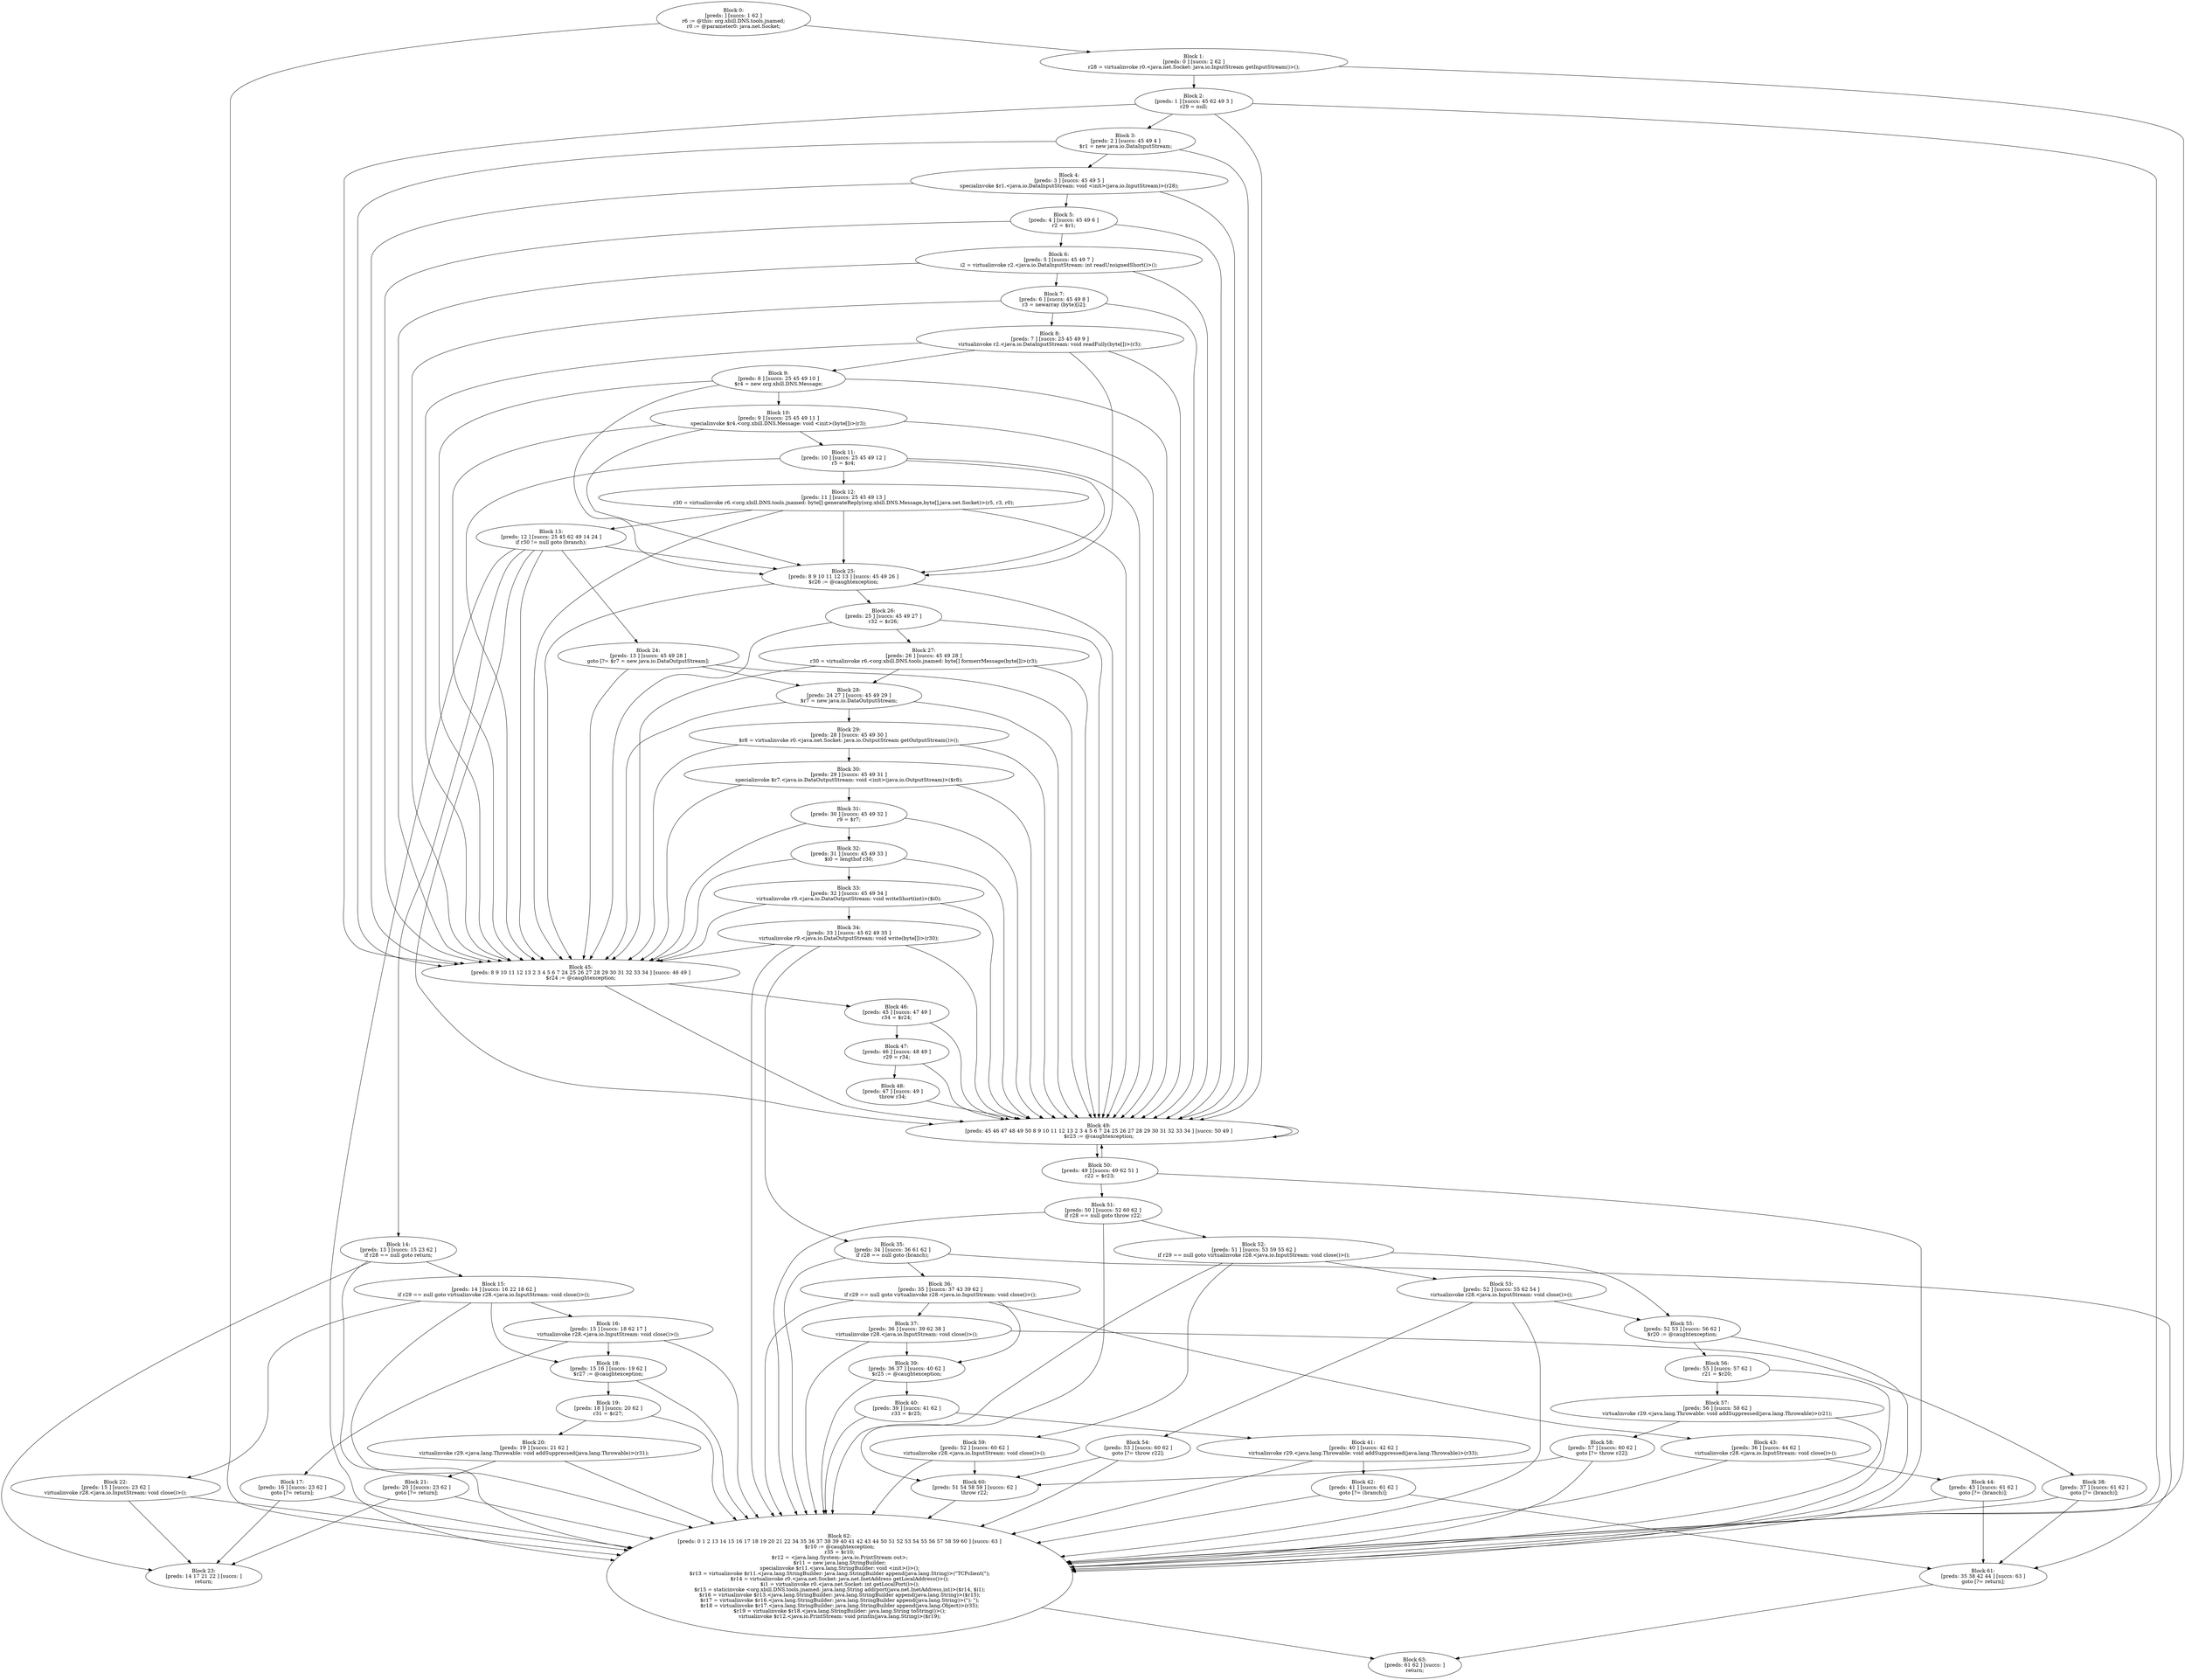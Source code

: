 digraph "unitGraph" {
    "Block 0:
[preds: ] [succs: 1 62 ]
r6 := @this: org.xbill.DNS.tools.jnamed;
r0 := @parameter0: java.net.Socket;
"
    "Block 1:
[preds: 0 ] [succs: 2 62 ]
r28 = virtualinvoke r0.<java.net.Socket: java.io.InputStream getInputStream()>();
"
    "Block 2:
[preds: 1 ] [succs: 45 62 49 3 ]
r29 = null;
"
    "Block 3:
[preds: 2 ] [succs: 45 49 4 ]
$r1 = new java.io.DataInputStream;
"
    "Block 4:
[preds: 3 ] [succs: 45 49 5 ]
specialinvoke $r1.<java.io.DataInputStream: void <init>(java.io.InputStream)>(r28);
"
    "Block 5:
[preds: 4 ] [succs: 45 49 6 ]
r2 = $r1;
"
    "Block 6:
[preds: 5 ] [succs: 45 49 7 ]
i2 = virtualinvoke r2.<java.io.DataInputStream: int readUnsignedShort()>();
"
    "Block 7:
[preds: 6 ] [succs: 45 49 8 ]
r3 = newarray (byte)[i2];
"
    "Block 8:
[preds: 7 ] [succs: 25 45 49 9 ]
virtualinvoke r2.<java.io.DataInputStream: void readFully(byte[])>(r3);
"
    "Block 9:
[preds: 8 ] [succs: 25 45 49 10 ]
$r4 = new org.xbill.DNS.Message;
"
    "Block 10:
[preds: 9 ] [succs: 25 45 49 11 ]
specialinvoke $r4.<org.xbill.DNS.Message: void <init>(byte[])>(r3);
"
    "Block 11:
[preds: 10 ] [succs: 25 45 49 12 ]
r5 = $r4;
"
    "Block 12:
[preds: 11 ] [succs: 25 45 49 13 ]
r30 = virtualinvoke r6.<org.xbill.DNS.tools.jnamed: byte[] generateReply(org.xbill.DNS.Message,byte[],java.net.Socket)>(r5, r3, r0);
"
    "Block 13:
[preds: 12 ] [succs: 25 45 62 49 14 24 ]
if r30 != null goto (branch);
"
    "Block 14:
[preds: 13 ] [succs: 15 23 62 ]
if r28 == null goto return;
"
    "Block 15:
[preds: 14 ] [succs: 16 22 18 62 ]
if r29 == null goto virtualinvoke r28.<java.io.InputStream: void close()>();
"
    "Block 16:
[preds: 15 ] [succs: 18 62 17 ]
virtualinvoke r28.<java.io.InputStream: void close()>();
"
    "Block 17:
[preds: 16 ] [succs: 23 62 ]
goto [?= return];
"
    "Block 18:
[preds: 15 16 ] [succs: 19 62 ]
$r27 := @caughtexception;
"
    "Block 19:
[preds: 18 ] [succs: 20 62 ]
r31 = $r27;
"
    "Block 20:
[preds: 19 ] [succs: 21 62 ]
virtualinvoke r29.<java.lang.Throwable: void addSuppressed(java.lang.Throwable)>(r31);
"
    "Block 21:
[preds: 20 ] [succs: 23 62 ]
goto [?= return];
"
    "Block 22:
[preds: 15 ] [succs: 23 62 ]
virtualinvoke r28.<java.io.InputStream: void close()>();
"
    "Block 23:
[preds: 14 17 21 22 ] [succs: ]
return;
"
    "Block 24:
[preds: 13 ] [succs: 45 49 28 ]
goto [?= $r7 = new java.io.DataOutputStream];
"
    "Block 25:
[preds: 8 9 10 11 12 13 ] [succs: 45 49 26 ]
$r26 := @caughtexception;
"
    "Block 26:
[preds: 25 ] [succs: 45 49 27 ]
r32 = $r26;
"
    "Block 27:
[preds: 26 ] [succs: 45 49 28 ]
r30 = virtualinvoke r6.<org.xbill.DNS.tools.jnamed: byte[] formerrMessage(byte[])>(r3);
"
    "Block 28:
[preds: 24 27 ] [succs: 45 49 29 ]
$r7 = new java.io.DataOutputStream;
"
    "Block 29:
[preds: 28 ] [succs: 45 49 30 ]
$r8 = virtualinvoke r0.<java.net.Socket: java.io.OutputStream getOutputStream()>();
"
    "Block 30:
[preds: 29 ] [succs: 45 49 31 ]
specialinvoke $r7.<java.io.DataOutputStream: void <init>(java.io.OutputStream)>($r8);
"
    "Block 31:
[preds: 30 ] [succs: 45 49 32 ]
r9 = $r7;
"
    "Block 32:
[preds: 31 ] [succs: 45 49 33 ]
$i0 = lengthof r30;
"
    "Block 33:
[preds: 32 ] [succs: 45 49 34 ]
virtualinvoke r9.<java.io.DataOutputStream: void writeShort(int)>($i0);
"
    "Block 34:
[preds: 33 ] [succs: 45 62 49 35 ]
virtualinvoke r9.<java.io.DataOutputStream: void write(byte[])>(r30);
"
    "Block 35:
[preds: 34 ] [succs: 36 61 62 ]
if r28 == null goto (branch);
"
    "Block 36:
[preds: 35 ] [succs: 37 43 39 62 ]
if r29 == null goto virtualinvoke r28.<java.io.InputStream: void close()>();
"
    "Block 37:
[preds: 36 ] [succs: 39 62 38 ]
virtualinvoke r28.<java.io.InputStream: void close()>();
"
    "Block 38:
[preds: 37 ] [succs: 61 62 ]
goto [?= (branch)];
"
    "Block 39:
[preds: 36 37 ] [succs: 40 62 ]
$r25 := @caughtexception;
"
    "Block 40:
[preds: 39 ] [succs: 41 62 ]
r33 = $r25;
"
    "Block 41:
[preds: 40 ] [succs: 42 62 ]
virtualinvoke r29.<java.lang.Throwable: void addSuppressed(java.lang.Throwable)>(r33);
"
    "Block 42:
[preds: 41 ] [succs: 61 62 ]
goto [?= (branch)];
"
    "Block 43:
[preds: 36 ] [succs: 44 62 ]
virtualinvoke r28.<java.io.InputStream: void close()>();
"
    "Block 44:
[preds: 43 ] [succs: 61 62 ]
goto [?= (branch)];
"
    "Block 45:
[preds: 8 9 10 11 12 13 2 3 4 5 6 7 24 25 26 27 28 29 30 31 32 33 34 ] [succs: 46 49 ]
$r24 := @caughtexception;
"
    "Block 46:
[preds: 45 ] [succs: 47 49 ]
r34 = $r24;
"
    "Block 47:
[preds: 46 ] [succs: 48 49 ]
r29 = r34;
"
    "Block 48:
[preds: 47 ] [succs: 49 ]
throw r34;
"
    "Block 49:
[preds: 45 46 47 48 49 50 8 9 10 11 12 13 2 3 4 5 6 7 24 25 26 27 28 29 30 31 32 33 34 ] [succs: 50 49 ]
$r23 := @caughtexception;
"
    "Block 50:
[preds: 49 ] [succs: 49 62 51 ]
r22 = $r23;
"
    "Block 51:
[preds: 50 ] [succs: 52 60 62 ]
if r28 == null goto throw r22;
"
    "Block 52:
[preds: 51 ] [succs: 53 59 55 62 ]
if r29 == null goto virtualinvoke r28.<java.io.InputStream: void close()>();
"
    "Block 53:
[preds: 52 ] [succs: 55 62 54 ]
virtualinvoke r28.<java.io.InputStream: void close()>();
"
    "Block 54:
[preds: 53 ] [succs: 60 62 ]
goto [?= throw r22];
"
    "Block 55:
[preds: 52 53 ] [succs: 56 62 ]
$r20 := @caughtexception;
"
    "Block 56:
[preds: 55 ] [succs: 57 62 ]
r21 = $r20;
"
    "Block 57:
[preds: 56 ] [succs: 58 62 ]
virtualinvoke r29.<java.lang.Throwable: void addSuppressed(java.lang.Throwable)>(r21);
"
    "Block 58:
[preds: 57 ] [succs: 60 62 ]
goto [?= throw r22];
"
    "Block 59:
[preds: 52 ] [succs: 60 62 ]
virtualinvoke r28.<java.io.InputStream: void close()>();
"
    "Block 60:
[preds: 51 54 58 59 ] [succs: 62 ]
throw r22;
"
    "Block 61:
[preds: 35 38 42 44 ] [succs: 63 ]
goto [?= return];
"
    "Block 62:
[preds: 0 1 2 13 14 15 16 17 18 19 20 21 22 34 35 36 37 38 39 40 41 42 43 44 50 51 52 53 54 55 56 57 58 59 60 ] [succs: 63 ]
$r10 := @caughtexception;
r35 = $r10;
$r12 = <java.lang.System: java.io.PrintStream out>;
$r11 = new java.lang.StringBuilder;
specialinvoke $r11.<java.lang.StringBuilder: void <init>()>();
$r13 = virtualinvoke $r11.<java.lang.StringBuilder: java.lang.StringBuilder append(java.lang.String)>(\"TCPclient(\");
$r14 = virtualinvoke r0.<java.net.Socket: java.net.InetAddress getLocalAddress()>();
$i1 = virtualinvoke r0.<java.net.Socket: int getLocalPort()>();
$r15 = staticinvoke <org.xbill.DNS.tools.jnamed: java.lang.String addrport(java.net.InetAddress,int)>($r14, $i1);
$r16 = virtualinvoke $r13.<java.lang.StringBuilder: java.lang.StringBuilder append(java.lang.String)>($r15);
$r17 = virtualinvoke $r16.<java.lang.StringBuilder: java.lang.StringBuilder append(java.lang.String)>(\"): \");
$r18 = virtualinvoke $r17.<java.lang.StringBuilder: java.lang.StringBuilder append(java.lang.Object)>(r35);
$r19 = virtualinvoke $r18.<java.lang.StringBuilder: java.lang.String toString()>();
virtualinvoke $r12.<java.io.PrintStream: void println(java.lang.String)>($r19);
"
    "Block 63:
[preds: 61 62 ] [succs: ]
return;
"
    "Block 0:
[preds: ] [succs: 1 62 ]
r6 := @this: org.xbill.DNS.tools.jnamed;
r0 := @parameter0: java.net.Socket;
"->"Block 1:
[preds: 0 ] [succs: 2 62 ]
r28 = virtualinvoke r0.<java.net.Socket: java.io.InputStream getInputStream()>();
";
    "Block 0:
[preds: ] [succs: 1 62 ]
r6 := @this: org.xbill.DNS.tools.jnamed;
r0 := @parameter0: java.net.Socket;
"->"Block 62:
[preds: 0 1 2 13 14 15 16 17 18 19 20 21 22 34 35 36 37 38 39 40 41 42 43 44 50 51 52 53 54 55 56 57 58 59 60 ] [succs: 63 ]
$r10 := @caughtexception;
r35 = $r10;
$r12 = <java.lang.System: java.io.PrintStream out>;
$r11 = new java.lang.StringBuilder;
specialinvoke $r11.<java.lang.StringBuilder: void <init>()>();
$r13 = virtualinvoke $r11.<java.lang.StringBuilder: java.lang.StringBuilder append(java.lang.String)>(\"TCPclient(\");
$r14 = virtualinvoke r0.<java.net.Socket: java.net.InetAddress getLocalAddress()>();
$i1 = virtualinvoke r0.<java.net.Socket: int getLocalPort()>();
$r15 = staticinvoke <org.xbill.DNS.tools.jnamed: java.lang.String addrport(java.net.InetAddress,int)>($r14, $i1);
$r16 = virtualinvoke $r13.<java.lang.StringBuilder: java.lang.StringBuilder append(java.lang.String)>($r15);
$r17 = virtualinvoke $r16.<java.lang.StringBuilder: java.lang.StringBuilder append(java.lang.String)>(\"): \");
$r18 = virtualinvoke $r17.<java.lang.StringBuilder: java.lang.StringBuilder append(java.lang.Object)>(r35);
$r19 = virtualinvoke $r18.<java.lang.StringBuilder: java.lang.String toString()>();
virtualinvoke $r12.<java.io.PrintStream: void println(java.lang.String)>($r19);
";
    "Block 1:
[preds: 0 ] [succs: 2 62 ]
r28 = virtualinvoke r0.<java.net.Socket: java.io.InputStream getInputStream()>();
"->"Block 2:
[preds: 1 ] [succs: 45 62 49 3 ]
r29 = null;
";
    "Block 1:
[preds: 0 ] [succs: 2 62 ]
r28 = virtualinvoke r0.<java.net.Socket: java.io.InputStream getInputStream()>();
"->"Block 62:
[preds: 0 1 2 13 14 15 16 17 18 19 20 21 22 34 35 36 37 38 39 40 41 42 43 44 50 51 52 53 54 55 56 57 58 59 60 ] [succs: 63 ]
$r10 := @caughtexception;
r35 = $r10;
$r12 = <java.lang.System: java.io.PrintStream out>;
$r11 = new java.lang.StringBuilder;
specialinvoke $r11.<java.lang.StringBuilder: void <init>()>();
$r13 = virtualinvoke $r11.<java.lang.StringBuilder: java.lang.StringBuilder append(java.lang.String)>(\"TCPclient(\");
$r14 = virtualinvoke r0.<java.net.Socket: java.net.InetAddress getLocalAddress()>();
$i1 = virtualinvoke r0.<java.net.Socket: int getLocalPort()>();
$r15 = staticinvoke <org.xbill.DNS.tools.jnamed: java.lang.String addrport(java.net.InetAddress,int)>($r14, $i1);
$r16 = virtualinvoke $r13.<java.lang.StringBuilder: java.lang.StringBuilder append(java.lang.String)>($r15);
$r17 = virtualinvoke $r16.<java.lang.StringBuilder: java.lang.StringBuilder append(java.lang.String)>(\"): \");
$r18 = virtualinvoke $r17.<java.lang.StringBuilder: java.lang.StringBuilder append(java.lang.Object)>(r35);
$r19 = virtualinvoke $r18.<java.lang.StringBuilder: java.lang.String toString()>();
virtualinvoke $r12.<java.io.PrintStream: void println(java.lang.String)>($r19);
";
    "Block 2:
[preds: 1 ] [succs: 45 62 49 3 ]
r29 = null;
"->"Block 45:
[preds: 8 9 10 11 12 13 2 3 4 5 6 7 24 25 26 27 28 29 30 31 32 33 34 ] [succs: 46 49 ]
$r24 := @caughtexception;
";
    "Block 2:
[preds: 1 ] [succs: 45 62 49 3 ]
r29 = null;
"->"Block 62:
[preds: 0 1 2 13 14 15 16 17 18 19 20 21 22 34 35 36 37 38 39 40 41 42 43 44 50 51 52 53 54 55 56 57 58 59 60 ] [succs: 63 ]
$r10 := @caughtexception;
r35 = $r10;
$r12 = <java.lang.System: java.io.PrintStream out>;
$r11 = new java.lang.StringBuilder;
specialinvoke $r11.<java.lang.StringBuilder: void <init>()>();
$r13 = virtualinvoke $r11.<java.lang.StringBuilder: java.lang.StringBuilder append(java.lang.String)>(\"TCPclient(\");
$r14 = virtualinvoke r0.<java.net.Socket: java.net.InetAddress getLocalAddress()>();
$i1 = virtualinvoke r0.<java.net.Socket: int getLocalPort()>();
$r15 = staticinvoke <org.xbill.DNS.tools.jnamed: java.lang.String addrport(java.net.InetAddress,int)>($r14, $i1);
$r16 = virtualinvoke $r13.<java.lang.StringBuilder: java.lang.StringBuilder append(java.lang.String)>($r15);
$r17 = virtualinvoke $r16.<java.lang.StringBuilder: java.lang.StringBuilder append(java.lang.String)>(\"): \");
$r18 = virtualinvoke $r17.<java.lang.StringBuilder: java.lang.StringBuilder append(java.lang.Object)>(r35);
$r19 = virtualinvoke $r18.<java.lang.StringBuilder: java.lang.String toString()>();
virtualinvoke $r12.<java.io.PrintStream: void println(java.lang.String)>($r19);
";
    "Block 2:
[preds: 1 ] [succs: 45 62 49 3 ]
r29 = null;
"->"Block 49:
[preds: 45 46 47 48 49 50 8 9 10 11 12 13 2 3 4 5 6 7 24 25 26 27 28 29 30 31 32 33 34 ] [succs: 50 49 ]
$r23 := @caughtexception;
";
    "Block 2:
[preds: 1 ] [succs: 45 62 49 3 ]
r29 = null;
"->"Block 3:
[preds: 2 ] [succs: 45 49 4 ]
$r1 = new java.io.DataInputStream;
";
    "Block 3:
[preds: 2 ] [succs: 45 49 4 ]
$r1 = new java.io.DataInputStream;
"->"Block 45:
[preds: 8 9 10 11 12 13 2 3 4 5 6 7 24 25 26 27 28 29 30 31 32 33 34 ] [succs: 46 49 ]
$r24 := @caughtexception;
";
    "Block 3:
[preds: 2 ] [succs: 45 49 4 ]
$r1 = new java.io.DataInputStream;
"->"Block 49:
[preds: 45 46 47 48 49 50 8 9 10 11 12 13 2 3 4 5 6 7 24 25 26 27 28 29 30 31 32 33 34 ] [succs: 50 49 ]
$r23 := @caughtexception;
";
    "Block 3:
[preds: 2 ] [succs: 45 49 4 ]
$r1 = new java.io.DataInputStream;
"->"Block 4:
[preds: 3 ] [succs: 45 49 5 ]
specialinvoke $r1.<java.io.DataInputStream: void <init>(java.io.InputStream)>(r28);
";
    "Block 4:
[preds: 3 ] [succs: 45 49 5 ]
specialinvoke $r1.<java.io.DataInputStream: void <init>(java.io.InputStream)>(r28);
"->"Block 45:
[preds: 8 9 10 11 12 13 2 3 4 5 6 7 24 25 26 27 28 29 30 31 32 33 34 ] [succs: 46 49 ]
$r24 := @caughtexception;
";
    "Block 4:
[preds: 3 ] [succs: 45 49 5 ]
specialinvoke $r1.<java.io.DataInputStream: void <init>(java.io.InputStream)>(r28);
"->"Block 49:
[preds: 45 46 47 48 49 50 8 9 10 11 12 13 2 3 4 5 6 7 24 25 26 27 28 29 30 31 32 33 34 ] [succs: 50 49 ]
$r23 := @caughtexception;
";
    "Block 4:
[preds: 3 ] [succs: 45 49 5 ]
specialinvoke $r1.<java.io.DataInputStream: void <init>(java.io.InputStream)>(r28);
"->"Block 5:
[preds: 4 ] [succs: 45 49 6 ]
r2 = $r1;
";
    "Block 5:
[preds: 4 ] [succs: 45 49 6 ]
r2 = $r1;
"->"Block 45:
[preds: 8 9 10 11 12 13 2 3 4 5 6 7 24 25 26 27 28 29 30 31 32 33 34 ] [succs: 46 49 ]
$r24 := @caughtexception;
";
    "Block 5:
[preds: 4 ] [succs: 45 49 6 ]
r2 = $r1;
"->"Block 49:
[preds: 45 46 47 48 49 50 8 9 10 11 12 13 2 3 4 5 6 7 24 25 26 27 28 29 30 31 32 33 34 ] [succs: 50 49 ]
$r23 := @caughtexception;
";
    "Block 5:
[preds: 4 ] [succs: 45 49 6 ]
r2 = $r1;
"->"Block 6:
[preds: 5 ] [succs: 45 49 7 ]
i2 = virtualinvoke r2.<java.io.DataInputStream: int readUnsignedShort()>();
";
    "Block 6:
[preds: 5 ] [succs: 45 49 7 ]
i2 = virtualinvoke r2.<java.io.DataInputStream: int readUnsignedShort()>();
"->"Block 45:
[preds: 8 9 10 11 12 13 2 3 4 5 6 7 24 25 26 27 28 29 30 31 32 33 34 ] [succs: 46 49 ]
$r24 := @caughtexception;
";
    "Block 6:
[preds: 5 ] [succs: 45 49 7 ]
i2 = virtualinvoke r2.<java.io.DataInputStream: int readUnsignedShort()>();
"->"Block 49:
[preds: 45 46 47 48 49 50 8 9 10 11 12 13 2 3 4 5 6 7 24 25 26 27 28 29 30 31 32 33 34 ] [succs: 50 49 ]
$r23 := @caughtexception;
";
    "Block 6:
[preds: 5 ] [succs: 45 49 7 ]
i2 = virtualinvoke r2.<java.io.DataInputStream: int readUnsignedShort()>();
"->"Block 7:
[preds: 6 ] [succs: 45 49 8 ]
r3 = newarray (byte)[i2];
";
    "Block 7:
[preds: 6 ] [succs: 45 49 8 ]
r3 = newarray (byte)[i2];
"->"Block 45:
[preds: 8 9 10 11 12 13 2 3 4 5 6 7 24 25 26 27 28 29 30 31 32 33 34 ] [succs: 46 49 ]
$r24 := @caughtexception;
";
    "Block 7:
[preds: 6 ] [succs: 45 49 8 ]
r3 = newarray (byte)[i2];
"->"Block 49:
[preds: 45 46 47 48 49 50 8 9 10 11 12 13 2 3 4 5 6 7 24 25 26 27 28 29 30 31 32 33 34 ] [succs: 50 49 ]
$r23 := @caughtexception;
";
    "Block 7:
[preds: 6 ] [succs: 45 49 8 ]
r3 = newarray (byte)[i2];
"->"Block 8:
[preds: 7 ] [succs: 25 45 49 9 ]
virtualinvoke r2.<java.io.DataInputStream: void readFully(byte[])>(r3);
";
    "Block 8:
[preds: 7 ] [succs: 25 45 49 9 ]
virtualinvoke r2.<java.io.DataInputStream: void readFully(byte[])>(r3);
"->"Block 25:
[preds: 8 9 10 11 12 13 ] [succs: 45 49 26 ]
$r26 := @caughtexception;
";
    "Block 8:
[preds: 7 ] [succs: 25 45 49 9 ]
virtualinvoke r2.<java.io.DataInputStream: void readFully(byte[])>(r3);
"->"Block 45:
[preds: 8 9 10 11 12 13 2 3 4 5 6 7 24 25 26 27 28 29 30 31 32 33 34 ] [succs: 46 49 ]
$r24 := @caughtexception;
";
    "Block 8:
[preds: 7 ] [succs: 25 45 49 9 ]
virtualinvoke r2.<java.io.DataInputStream: void readFully(byte[])>(r3);
"->"Block 49:
[preds: 45 46 47 48 49 50 8 9 10 11 12 13 2 3 4 5 6 7 24 25 26 27 28 29 30 31 32 33 34 ] [succs: 50 49 ]
$r23 := @caughtexception;
";
    "Block 8:
[preds: 7 ] [succs: 25 45 49 9 ]
virtualinvoke r2.<java.io.DataInputStream: void readFully(byte[])>(r3);
"->"Block 9:
[preds: 8 ] [succs: 25 45 49 10 ]
$r4 = new org.xbill.DNS.Message;
";
    "Block 9:
[preds: 8 ] [succs: 25 45 49 10 ]
$r4 = new org.xbill.DNS.Message;
"->"Block 25:
[preds: 8 9 10 11 12 13 ] [succs: 45 49 26 ]
$r26 := @caughtexception;
";
    "Block 9:
[preds: 8 ] [succs: 25 45 49 10 ]
$r4 = new org.xbill.DNS.Message;
"->"Block 45:
[preds: 8 9 10 11 12 13 2 3 4 5 6 7 24 25 26 27 28 29 30 31 32 33 34 ] [succs: 46 49 ]
$r24 := @caughtexception;
";
    "Block 9:
[preds: 8 ] [succs: 25 45 49 10 ]
$r4 = new org.xbill.DNS.Message;
"->"Block 49:
[preds: 45 46 47 48 49 50 8 9 10 11 12 13 2 3 4 5 6 7 24 25 26 27 28 29 30 31 32 33 34 ] [succs: 50 49 ]
$r23 := @caughtexception;
";
    "Block 9:
[preds: 8 ] [succs: 25 45 49 10 ]
$r4 = new org.xbill.DNS.Message;
"->"Block 10:
[preds: 9 ] [succs: 25 45 49 11 ]
specialinvoke $r4.<org.xbill.DNS.Message: void <init>(byte[])>(r3);
";
    "Block 10:
[preds: 9 ] [succs: 25 45 49 11 ]
specialinvoke $r4.<org.xbill.DNS.Message: void <init>(byte[])>(r3);
"->"Block 25:
[preds: 8 9 10 11 12 13 ] [succs: 45 49 26 ]
$r26 := @caughtexception;
";
    "Block 10:
[preds: 9 ] [succs: 25 45 49 11 ]
specialinvoke $r4.<org.xbill.DNS.Message: void <init>(byte[])>(r3);
"->"Block 45:
[preds: 8 9 10 11 12 13 2 3 4 5 6 7 24 25 26 27 28 29 30 31 32 33 34 ] [succs: 46 49 ]
$r24 := @caughtexception;
";
    "Block 10:
[preds: 9 ] [succs: 25 45 49 11 ]
specialinvoke $r4.<org.xbill.DNS.Message: void <init>(byte[])>(r3);
"->"Block 49:
[preds: 45 46 47 48 49 50 8 9 10 11 12 13 2 3 4 5 6 7 24 25 26 27 28 29 30 31 32 33 34 ] [succs: 50 49 ]
$r23 := @caughtexception;
";
    "Block 10:
[preds: 9 ] [succs: 25 45 49 11 ]
specialinvoke $r4.<org.xbill.DNS.Message: void <init>(byte[])>(r3);
"->"Block 11:
[preds: 10 ] [succs: 25 45 49 12 ]
r5 = $r4;
";
    "Block 11:
[preds: 10 ] [succs: 25 45 49 12 ]
r5 = $r4;
"->"Block 25:
[preds: 8 9 10 11 12 13 ] [succs: 45 49 26 ]
$r26 := @caughtexception;
";
    "Block 11:
[preds: 10 ] [succs: 25 45 49 12 ]
r5 = $r4;
"->"Block 45:
[preds: 8 9 10 11 12 13 2 3 4 5 6 7 24 25 26 27 28 29 30 31 32 33 34 ] [succs: 46 49 ]
$r24 := @caughtexception;
";
    "Block 11:
[preds: 10 ] [succs: 25 45 49 12 ]
r5 = $r4;
"->"Block 49:
[preds: 45 46 47 48 49 50 8 9 10 11 12 13 2 3 4 5 6 7 24 25 26 27 28 29 30 31 32 33 34 ] [succs: 50 49 ]
$r23 := @caughtexception;
";
    "Block 11:
[preds: 10 ] [succs: 25 45 49 12 ]
r5 = $r4;
"->"Block 12:
[preds: 11 ] [succs: 25 45 49 13 ]
r30 = virtualinvoke r6.<org.xbill.DNS.tools.jnamed: byte[] generateReply(org.xbill.DNS.Message,byte[],java.net.Socket)>(r5, r3, r0);
";
    "Block 12:
[preds: 11 ] [succs: 25 45 49 13 ]
r30 = virtualinvoke r6.<org.xbill.DNS.tools.jnamed: byte[] generateReply(org.xbill.DNS.Message,byte[],java.net.Socket)>(r5, r3, r0);
"->"Block 25:
[preds: 8 9 10 11 12 13 ] [succs: 45 49 26 ]
$r26 := @caughtexception;
";
    "Block 12:
[preds: 11 ] [succs: 25 45 49 13 ]
r30 = virtualinvoke r6.<org.xbill.DNS.tools.jnamed: byte[] generateReply(org.xbill.DNS.Message,byte[],java.net.Socket)>(r5, r3, r0);
"->"Block 45:
[preds: 8 9 10 11 12 13 2 3 4 5 6 7 24 25 26 27 28 29 30 31 32 33 34 ] [succs: 46 49 ]
$r24 := @caughtexception;
";
    "Block 12:
[preds: 11 ] [succs: 25 45 49 13 ]
r30 = virtualinvoke r6.<org.xbill.DNS.tools.jnamed: byte[] generateReply(org.xbill.DNS.Message,byte[],java.net.Socket)>(r5, r3, r0);
"->"Block 49:
[preds: 45 46 47 48 49 50 8 9 10 11 12 13 2 3 4 5 6 7 24 25 26 27 28 29 30 31 32 33 34 ] [succs: 50 49 ]
$r23 := @caughtexception;
";
    "Block 12:
[preds: 11 ] [succs: 25 45 49 13 ]
r30 = virtualinvoke r6.<org.xbill.DNS.tools.jnamed: byte[] generateReply(org.xbill.DNS.Message,byte[],java.net.Socket)>(r5, r3, r0);
"->"Block 13:
[preds: 12 ] [succs: 25 45 62 49 14 24 ]
if r30 != null goto (branch);
";
    "Block 13:
[preds: 12 ] [succs: 25 45 62 49 14 24 ]
if r30 != null goto (branch);
"->"Block 25:
[preds: 8 9 10 11 12 13 ] [succs: 45 49 26 ]
$r26 := @caughtexception;
";
    "Block 13:
[preds: 12 ] [succs: 25 45 62 49 14 24 ]
if r30 != null goto (branch);
"->"Block 45:
[preds: 8 9 10 11 12 13 2 3 4 5 6 7 24 25 26 27 28 29 30 31 32 33 34 ] [succs: 46 49 ]
$r24 := @caughtexception;
";
    "Block 13:
[preds: 12 ] [succs: 25 45 62 49 14 24 ]
if r30 != null goto (branch);
"->"Block 62:
[preds: 0 1 2 13 14 15 16 17 18 19 20 21 22 34 35 36 37 38 39 40 41 42 43 44 50 51 52 53 54 55 56 57 58 59 60 ] [succs: 63 ]
$r10 := @caughtexception;
r35 = $r10;
$r12 = <java.lang.System: java.io.PrintStream out>;
$r11 = new java.lang.StringBuilder;
specialinvoke $r11.<java.lang.StringBuilder: void <init>()>();
$r13 = virtualinvoke $r11.<java.lang.StringBuilder: java.lang.StringBuilder append(java.lang.String)>(\"TCPclient(\");
$r14 = virtualinvoke r0.<java.net.Socket: java.net.InetAddress getLocalAddress()>();
$i1 = virtualinvoke r0.<java.net.Socket: int getLocalPort()>();
$r15 = staticinvoke <org.xbill.DNS.tools.jnamed: java.lang.String addrport(java.net.InetAddress,int)>($r14, $i1);
$r16 = virtualinvoke $r13.<java.lang.StringBuilder: java.lang.StringBuilder append(java.lang.String)>($r15);
$r17 = virtualinvoke $r16.<java.lang.StringBuilder: java.lang.StringBuilder append(java.lang.String)>(\"): \");
$r18 = virtualinvoke $r17.<java.lang.StringBuilder: java.lang.StringBuilder append(java.lang.Object)>(r35);
$r19 = virtualinvoke $r18.<java.lang.StringBuilder: java.lang.String toString()>();
virtualinvoke $r12.<java.io.PrintStream: void println(java.lang.String)>($r19);
";
    "Block 13:
[preds: 12 ] [succs: 25 45 62 49 14 24 ]
if r30 != null goto (branch);
"->"Block 49:
[preds: 45 46 47 48 49 50 8 9 10 11 12 13 2 3 4 5 6 7 24 25 26 27 28 29 30 31 32 33 34 ] [succs: 50 49 ]
$r23 := @caughtexception;
";
    "Block 13:
[preds: 12 ] [succs: 25 45 62 49 14 24 ]
if r30 != null goto (branch);
"->"Block 14:
[preds: 13 ] [succs: 15 23 62 ]
if r28 == null goto return;
";
    "Block 13:
[preds: 12 ] [succs: 25 45 62 49 14 24 ]
if r30 != null goto (branch);
"->"Block 24:
[preds: 13 ] [succs: 45 49 28 ]
goto [?= $r7 = new java.io.DataOutputStream];
";
    "Block 14:
[preds: 13 ] [succs: 15 23 62 ]
if r28 == null goto return;
"->"Block 15:
[preds: 14 ] [succs: 16 22 18 62 ]
if r29 == null goto virtualinvoke r28.<java.io.InputStream: void close()>();
";
    "Block 14:
[preds: 13 ] [succs: 15 23 62 ]
if r28 == null goto return;
"->"Block 23:
[preds: 14 17 21 22 ] [succs: ]
return;
";
    "Block 14:
[preds: 13 ] [succs: 15 23 62 ]
if r28 == null goto return;
"->"Block 62:
[preds: 0 1 2 13 14 15 16 17 18 19 20 21 22 34 35 36 37 38 39 40 41 42 43 44 50 51 52 53 54 55 56 57 58 59 60 ] [succs: 63 ]
$r10 := @caughtexception;
r35 = $r10;
$r12 = <java.lang.System: java.io.PrintStream out>;
$r11 = new java.lang.StringBuilder;
specialinvoke $r11.<java.lang.StringBuilder: void <init>()>();
$r13 = virtualinvoke $r11.<java.lang.StringBuilder: java.lang.StringBuilder append(java.lang.String)>(\"TCPclient(\");
$r14 = virtualinvoke r0.<java.net.Socket: java.net.InetAddress getLocalAddress()>();
$i1 = virtualinvoke r0.<java.net.Socket: int getLocalPort()>();
$r15 = staticinvoke <org.xbill.DNS.tools.jnamed: java.lang.String addrport(java.net.InetAddress,int)>($r14, $i1);
$r16 = virtualinvoke $r13.<java.lang.StringBuilder: java.lang.StringBuilder append(java.lang.String)>($r15);
$r17 = virtualinvoke $r16.<java.lang.StringBuilder: java.lang.StringBuilder append(java.lang.String)>(\"): \");
$r18 = virtualinvoke $r17.<java.lang.StringBuilder: java.lang.StringBuilder append(java.lang.Object)>(r35);
$r19 = virtualinvoke $r18.<java.lang.StringBuilder: java.lang.String toString()>();
virtualinvoke $r12.<java.io.PrintStream: void println(java.lang.String)>($r19);
";
    "Block 15:
[preds: 14 ] [succs: 16 22 18 62 ]
if r29 == null goto virtualinvoke r28.<java.io.InputStream: void close()>();
"->"Block 16:
[preds: 15 ] [succs: 18 62 17 ]
virtualinvoke r28.<java.io.InputStream: void close()>();
";
    "Block 15:
[preds: 14 ] [succs: 16 22 18 62 ]
if r29 == null goto virtualinvoke r28.<java.io.InputStream: void close()>();
"->"Block 22:
[preds: 15 ] [succs: 23 62 ]
virtualinvoke r28.<java.io.InputStream: void close()>();
";
    "Block 15:
[preds: 14 ] [succs: 16 22 18 62 ]
if r29 == null goto virtualinvoke r28.<java.io.InputStream: void close()>();
"->"Block 18:
[preds: 15 16 ] [succs: 19 62 ]
$r27 := @caughtexception;
";
    "Block 15:
[preds: 14 ] [succs: 16 22 18 62 ]
if r29 == null goto virtualinvoke r28.<java.io.InputStream: void close()>();
"->"Block 62:
[preds: 0 1 2 13 14 15 16 17 18 19 20 21 22 34 35 36 37 38 39 40 41 42 43 44 50 51 52 53 54 55 56 57 58 59 60 ] [succs: 63 ]
$r10 := @caughtexception;
r35 = $r10;
$r12 = <java.lang.System: java.io.PrintStream out>;
$r11 = new java.lang.StringBuilder;
specialinvoke $r11.<java.lang.StringBuilder: void <init>()>();
$r13 = virtualinvoke $r11.<java.lang.StringBuilder: java.lang.StringBuilder append(java.lang.String)>(\"TCPclient(\");
$r14 = virtualinvoke r0.<java.net.Socket: java.net.InetAddress getLocalAddress()>();
$i1 = virtualinvoke r0.<java.net.Socket: int getLocalPort()>();
$r15 = staticinvoke <org.xbill.DNS.tools.jnamed: java.lang.String addrport(java.net.InetAddress,int)>($r14, $i1);
$r16 = virtualinvoke $r13.<java.lang.StringBuilder: java.lang.StringBuilder append(java.lang.String)>($r15);
$r17 = virtualinvoke $r16.<java.lang.StringBuilder: java.lang.StringBuilder append(java.lang.String)>(\"): \");
$r18 = virtualinvoke $r17.<java.lang.StringBuilder: java.lang.StringBuilder append(java.lang.Object)>(r35);
$r19 = virtualinvoke $r18.<java.lang.StringBuilder: java.lang.String toString()>();
virtualinvoke $r12.<java.io.PrintStream: void println(java.lang.String)>($r19);
";
    "Block 16:
[preds: 15 ] [succs: 18 62 17 ]
virtualinvoke r28.<java.io.InputStream: void close()>();
"->"Block 18:
[preds: 15 16 ] [succs: 19 62 ]
$r27 := @caughtexception;
";
    "Block 16:
[preds: 15 ] [succs: 18 62 17 ]
virtualinvoke r28.<java.io.InputStream: void close()>();
"->"Block 62:
[preds: 0 1 2 13 14 15 16 17 18 19 20 21 22 34 35 36 37 38 39 40 41 42 43 44 50 51 52 53 54 55 56 57 58 59 60 ] [succs: 63 ]
$r10 := @caughtexception;
r35 = $r10;
$r12 = <java.lang.System: java.io.PrintStream out>;
$r11 = new java.lang.StringBuilder;
specialinvoke $r11.<java.lang.StringBuilder: void <init>()>();
$r13 = virtualinvoke $r11.<java.lang.StringBuilder: java.lang.StringBuilder append(java.lang.String)>(\"TCPclient(\");
$r14 = virtualinvoke r0.<java.net.Socket: java.net.InetAddress getLocalAddress()>();
$i1 = virtualinvoke r0.<java.net.Socket: int getLocalPort()>();
$r15 = staticinvoke <org.xbill.DNS.tools.jnamed: java.lang.String addrport(java.net.InetAddress,int)>($r14, $i1);
$r16 = virtualinvoke $r13.<java.lang.StringBuilder: java.lang.StringBuilder append(java.lang.String)>($r15);
$r17 = virtualinvoke $r16.<java.lang.StringBuilder: java.lang.StringBuilder append(java.lang.String)>(\"): \");
$r18 = virtualinvoke $r17.<java.lang.StringBuilder: java.lang.StringBuilder append(java.lang.Object)>(r35);
$r19 = virtualinvoke $r18.<java.lang.StringBuilder: java.lang.String toString()>();
virtualinvoke $r12.<java.io.PrintStream: void println(java.lang.String)>($r19);
";
    "Block 16:
[preds: 15 ] [succs: 18 62 17 ]
virtualinvoke r28.<java.io.InputStream: void close()>();
"->"Block 17:
[preds: 16 ] [succs: 23 62 ]
goto [?= return];
";
    "Block 17:
[preds: 16 ] [succs: 23 62 ]
goto [?= return];
"->"Block 23:
[preds: 14 17 21 22 ] [succs: ]
return;
";
    "Block 17:
[preds: 16 ] [succs: 23 62 ]
goto [?= return];
"->"Block 62:
[preds: 0 1 2 13 14 15 16 17 18 19 20 21 22 34 35 36 37 38 39 40 41 42 43 44 50 51 52 53 54 55 56 57 58 59 60 ] [succs: 63 ]
$r10 := @caughtexception;
r35 = $r10;
$r12 = <java.lang.System: java.io.PrintStream out>;
$r11 = new java.lang.StringBuilder;
specialinvoke $r11.<java.lang.StringBuilder: void <init>()>();
$r13 = virtualinvoke $r11.<java.lang.StringBuilder: java.lang.StringBuilder append(java.lang.String)>(\"TCPclient(\");
$r14 = virtualinvoke r0.<java.net.Socket: java.net.InetAddress getLocalAddress()>();
$i1 = virtualinvoke r0.<java.net.Socket: int getLocalPort()>();
$r15 = staticinvoke <org.xbill.DNS.tools.jnamed: java.lang.String addrport(java.net.InetAddress,int)>($r14, $i1);
$r16 = virtualinvoke $r13.<java.lang.StringBuilder: java.lang.StringBuilder append(java.lang.String)>($r15);
$r17 = virtualinvoke $r16.<java.lang.StringBuilder: java.lang.StringBuilder append(java.lang.String)>(\"): \");
$r18 = virtualinvoke $r17.<java.lang.StringBuilder: java.lang.StringBuilder append(java.lang.Object)>(r35);
$r19 = virtualinvoke $r18.<java.lang.StringBuilder: java.lang.String toString()>();
virtualinvoke $r12.<java.io.PrintStream: void println(java.lang.String)>($r19);
";
    "Block 18:
[preds: 15 16 ] [succs: 19 62 ]
$r27 := @caughtexception;
"->"Block 19:
[preds: 18 ] [succs: 20 62 ]
r31 = $r27;
";
    "Block 18:
[preds: 15 16 ] [succs: 19 62 ]
$r27 := @caughtexception;
"->"Block 62:
[preds: 0 1 2 13 14 15 16 17 18 19 20 21 22 34 35 36 37 38 39 40 41 42 43 44 50 51 52 53 54 55 56 57 58 59 60 ] [succs: 63 ]
$r10 := @caughtexception;
r35 = $r10;
$r12 = <java.lang.System: java.io.PrintStream out>;
$r11 = new java.lang.StringBuilder;
specialinvoke $r11.<java.lang.StringBuilder: void <init>()>();
$r13 = virtualinvoke $r11.<java.lang.StringBuilder: java.lang.StringBuilder append(java.lang.String)>(\"TCPclient(\");
$r14 = virtualinvoke r0.<java.net.Socket: java.net.InetAddress getLocalAddress()>();
$i1 = virtualinvoke r0.<java.net.Socket: int getLocalPort()>();
$r15 = staticinvoke <org.xbill.DNS.tools.jnamed: java.lang.String addrport(java.net.InetAddress,int)>($r14, $i1);
$r16 = virtualinvoke $r13.<java.lang.StringBuilder: java.lang.StringBuilder append(java.lang.String)>($r15);
$r17 = virtualinvoke $r16.<java.lang.StringBuilder: java.lang.StringBuilder append(java.lang.String)>(\"): \");
$r18 = virtualinvoke $r17.<java.lang.StringBuilder: java.lang.StringBuilder append(java.lang.Object)>(r35);
$r19 = virtualinvoke $r18.<java.lang.StringBuilder: java.lang.String toString()>();
virtualinvoke $r12.<java.io.PrintStream: void println(java.lang.String)>($r19);
";
    "Block 19:
[preds: 18 ] [succs: 20 62 ]
r31 = $r27;
"->"Block 20:
[preds: 19 ] [succs: 21 62 ]
virtualinvoke r29.<java.lang.Throwable: void addSuppressed(java.lang.Throwable)>(r31);
";
    "Block 19:
[preds: 18 ] [succs: 20 62 ]
r31 = $r27;
"->"Block 62:
[preds: 0 1 2 13 14 15 16 17 18 19 20 21 22 34 35 36 37 38 39 40 41 42 43 44 50 51 52 53 54 55 56 57 58 59 60 ] [succs: 63 ]
$r10 := @caughtexception;
r35 = $r10;
$r12 = <java.lang.System: java.io.PrintStream out>;
$r11 = new java.lang.StringBuilder;
specialinvoke $r11.<java.lang.StringBuilder: void <init>()>();
$r13 = virtualinvoke $r11.<java.lang.StringBuilder: java.lang.StringBuilder append(java.lang.String)>(\"TCPclient(\");
$r14 = virtualinvoke r0.<java.net.Socket: java.net.InetAddress getLocalAddress()>();
$i1 = virtualinvoke r0.<java.net.Socket: int getLocalPort()>();
$r15 = staticinvoke <org.xbill.DNS.tools.jnamed: java.lang.String addrport(java.net.InetAddress,int)>($r14, $i1);
$r16 = virtualinvoke $r13.<java.lang.StringBuilder: java.lang.StringBuilder append(java.lang.String)>($r15);
$r17 = virtualinvoke $r16.<java.lang.StringBuilder: java.lang.StringBuilder append(java.lang.String)>(\"): \");
$r18 = virtualinvoke $r17.<java.lang.StringBuilder: java.lang.StringBuilder append(java.lang.Object)>(r35);
$r19 = virtualinvoke $r18.<java.lang.StringBuilder: java.lang.String toString()>();
virtualinvoke $r12.<java.io.PrintStream: void println(java.lang.String)>($r19);
";
    "Block 20:
[preds: 19 ] [succs: 21 62 ]
virtualinvoke r29.<java.lang.Throwable: void addSuppressed(java.lang.Throwable)>(r31);
"->"Block 21:
[preds: 20 ] [succs: 23 62 ]
goto [?= return];
";
    "Block 20:
[preds: 19 ] [succs: 21 62 ]
virtualinvoke r29.<java.lang.Throwable: void addSuppressed(java.lang.Throwable)>(r31);
"->"Block 62:
[preds: 0 1 2 13 14 15 16 17 18 19 20 21 22 34 35 36 37 38 39 40 41 42 43 44 50 51 52 53 54 55 56 57 58 59 60 ] [succs: 63 ]
$r10 := @caughtexception;
r35 = $r10;
$r12 = <java.lang.System: java.io.PrintStream out>;
$r11 = new java.lang.StringBuilder;
specialinvoke $r11.<java.lang.StringBuilder: void <init>()>();
$r13 = virtualinvoke $r11.<java.lang.StringBuilder: java.lang.StringBuilder append(java.lang.String)>(\"TCPclient(\");
$r14 = virtualinvoke r0.<java.net.Socket: java.net.InetAddress getLocalAddress()>();
$i1 = virtualinvoke r0.<java.net.Socket: int getLocalPort()>();
$r15 = staticinvoke <org.xbill.DNS.tools.jnamed: java.lang.String addrport(java.net.InetAddress,int)>($r14, $i1);
$r16 = virtualinvoke $r13.<java.lang.StringBuilder: java.lang.StringBuilder append(java.lang.String)>($r15);
$r17 = virtualinvoke $r16.<java.lang.StringBuilder: java.lang.StringBuilder append(java.lang.String)>(\"): \");
$r18 = virtualinvoke $r17.<java.lang.StringBuilder: java.lang.StringBuilder append(java.lang.Object)>(r35);
$r19 = virtualinvoke $r18.<java.lang.StringBuilder: java.lang.String toString()>();
virtualinvoke $r12.<java.io.PrintStream: void println(java.lang.String)>($r19);
";
    "Block 21:
[preds: 20 ] [succs: 23 62 ]
goto [?= return];
"->"Block 23:
[preds: 14 17 21 22 ] [succs: ]
return;
";
    "Block 21:
[preds: 20 ] [succs: 23 62 ]
goto [?= return];
"->"Block 62:
[preds: 0 1 2 13 14 15 16 17 18 19 20 21 22 34 35 36 37 38 39 40 41 42 43 44 50 51 52 53 54 55 56 57 58 59 60 ] [succs: 63 ]
$r10 := @caughtexception;
r35 = $r10;
$r12 = <java.lang.System: java.io.PrintStream out>;
$r11 = new java.lang.StringBuilder;
specialinvoke $r11.<java.lang.StringBuilder: void <init>()>();
$r13 = virtualinvoke $r11.<java.lang.StringBuilder: java.lang.StringBuilder append(java.lang.String)>(\"TCPclient(\");
$r14 = virtualinvoke r0.<java.net.Socket: java.net.InetAddress getLocalAddress()>();
$i1 = virtualinvoke r0.<java.net.Socket: int getLocalPort()>();
$r15 = staticinvoke <org.xbill.DNS.tools.jnamed: java.lang.String addrport(java.net.InetAddress,int)>($r14, $i1);
$r16 = virtualinvoke $r13.<java.lang.StringBuilder: java.lang.StringBuilder append(java.lang.String)>($r15);
$r17 = virtualinvoke $r16.<java.lang.StringBuilder: java.lang.StringBuilder append(java.lang.String)>(\"): \");
$r18 = virtualinvoke $r17.<java.lang.StringBuilder: java.lang.StringBuilder append(java.lang.Object)>(r35);
$r19 = virtualinvoke $r18.<java.lang.StringBuilder: java.lang.String toString()>();
virtualinvoke $r12.<java.io.PrintStream: void println(java.lang.String)>($r19);
";
    "Block 22:
[preds: 15 ] [succs: 23 62 ]
virtualinvoke r28.<java.io.InputStream: void close()>();
"->"Block 23:
[preds: 14 17 21 22 ] [succs: ]
return;
";
    "Block 22:
[preds: 15 ] [succs: 23 62 ]
virtualinvoke r28.<java.io.InputStream: void close()>();
"->"Block 62:
[preds: 0 1 2 13 14 15 16 17 18 19 20 21 22 34 35 36 37 38 39 40 41 42 43 44 50 51 52 53 54 55 56 57 58 59 60 ] [succs: 63 ]
$r10 := @caughtexception;
r35 = $r10;
$r12 = <java.lang.System: java.io.PrintStream out>;
$r11 = new java.lang.StringBuilder;
specialinvoke $r11.<java.lang.StringBuilder: void <init>()>();
$r13 = virtualinvoke $r11.<java.lang.StringBuilder: java.lang.StringBuilder append(java.lang.String)>(\"TCPclient(\");
$r14 = virtualinvoke r0.<java.net.Socket: java.net.InetAddress getLocalAddress()>();
$i1 = virtualinvoke r0.<java.net.Socket: int getLocalPort()>();
$r15 = staticinvoke <org.xbill.DNS.tools.jnamed: java.lang.String addrport(java.net.InetAddress,int)>($r14, $i1);
$r16 = virtualinvoke $r13.<java.lang.StringBuilder: java.lang.StringBuilder append(java.lang.String)>($r15);
$r17 = virtualinvoke $r16.<java.lang.StringBuilder: java.lang.StringBuilder append(java.lang.String)>(\"): \");
$r18 = virtualinvoke $r17.<java.lang.StringBuilder: java.lang.StringBuilder append(java.lang.Object)>(r35);
$r19 = virtualinvoke $r18.<java.lang.StringBuilder: java.lang.String toString()>();
virtualinvoke $r12.<java.io.PrintStream: void println(java.lang.String)>($r19);
";
    "Block 24:
[preds: 13 ] [succs: 45 49 28 ]
goto [?= $r7 = new java.io.DataOutputStream];
"->"Block 45:
[preds: 8 9 10 11 12 13 2 3 4 5 6 7 24 25 26 27 28 29 30 31 32 33 34 ] [succs: 46 49 ]
$r24 := @caughtexception;
";
    "Block 24:
[preds: 13 ] [succs: 45 49 28 ]
goto [?= $r7 = new java.io.DataOutputStream];
"->"Block 49:
[preds: 45 46 47 48 49 50 8 9 10 11 12 13 2 3 4 5 6 7 24 25 26 27 28 29 30 31 32 33 34 ] [succs: 50 49 ]
$r23 := @caughtexception;
";
    "Block 24:
[preds: 13 ] [succs: 45 49 28 ]
goto [?= $r7 = new java.io.DataOutputStream];
"->"Block 28:
[preds: 24 27 ] [succs: 45 49 29 ]
$r7 = new java.io.DataOutputStream;
";
    "Block 25:
[preds: 8 9 10 11 12 13 ] [succs: 45 49 26 ]
$r26 := @caughtexception;
"->"Block 45:
[preds: 8 9 10 11 12 13 2 3 4 5 6 7 24 25 26 27 28 29 30 31 32 33 34 ] [succs: 46 49 ]
$r24 := @caughtexception;
";
    "Block 25:
[preds: 8 9 10 11 12 13 ] [succs: 45 49 26 ]
$r26 := @caughtexception;
"->"Block 49:
[preds: 45 46 47 48 49 50 8 9 10 11 12 13 2 3 4 5 6 7 24 25 26 27 28 29 30 31 32 33 34 ] [succs: 50 49 ]
$r23 := @caughtexception;
";
    "Block 25:
[preds: 8 9 10 11 12 13 ] [succs: 45 49 26 ]
$r26 := @caughtexception;
"->"Block 26:
[preds: 25 ] [succs: 45 49 27 ]
r32 = $r26;
";
    "Block 26:
[preds: 25 ] [succs: 45 49 27 ]
r32 = $r26;
"->"Block 45:
[preds: 8 9 10 11 12 13 2 3 4 5 6 7 24 25 26 27 28 29 30 31 32 33 34 ] [succs: 46 49 ]
$r24 := @caughtexception;
";
    "Block 26:
[preds: 25 ] [succs: 45 49 27 ]
r32 = $r26;
"->"Block 49:
[preds: 45 46 47 48 49 50 8 9 10 11 12 13 2 3 4 5 6 7 24 25 26 27 28 29 30 31 32 33 34 ] [succs: 50 49 ]
$r23 := @caughtexception;
";
    "Block 26:
[preds: 25 ] [succs: 45 49 27 ]
r32 = $r26;
"->"Block 27:
[preds: 26 ] [succs: 45 49 28 ]
r30 = virtualinvoke r6.<org.xbill.DNS.tools.jnamed: byte[] formerrMessage(byte[])>(r3);
";
    "Block 27:
[preds: 26 ] [succs: 45 49 28 ]
r30 = virtualinvoke r6.<org.xbill.DNS.tools.jnamed: byte[] formerrMessage(byte[])>(r3);
"->"Block 45:
[preds: 8 9 10 11 12 13 2 3 4 5 6 7 24 25 26 27 28 29 30 31 32 33 34 ] [succs: 46 49 ]
$r24 := @caughtexception;
";
    "Block 27:
[preds: 26 ] [succs: 45 49 28 ]
r30 = virtualinvoke r6.<org.xbill.DNS.tools.jnamed: byte[] formerrMessage(byte[])>(r3);
"->"Block 49:
[preds: 45 46 47 48 49 50 8 9 10 11 12 13 2 3 4 5 6 7 24 25 26 27 28 29 30 31 32 33 34 ] [succs: 50 49 ]
$r23 := @caughtexception;
";
    "Block 27:
[preds: 26 ] [succs: 45 49 28 ]
r30 = virtualinvoke r6.<org.xbill.DNS.tools.jnamed: byte[] formerrMessage(byte[])>(r3);
"->"Block 28:
[preds: 24 27 ] [succs: 45 49 29 ]
$r7 = new java.io.DataOutputStream;
";
    "Block 28:
[preds: 24 27 ] [succs: 45 49 29 ]
$r7 = new java.io.DataOutputStream;
"->"Block 45:
[preds: 8 9 10 11 12 13 2 3 4 5 6 7 24 25 26 27 28 29 30 31 32 33 34 ] [succs: 46 49 ]
$r24 := @caughtexception;
";
    "Block 28:
[preds: 24 27 ] [succs: 45 49 29 ]
$r7 = new java.io.DataOutputStream;
"->"Block 49:
[preds: 45 46 47 48 49 50 8 9 10 11 12 13 2 3 4 5 6 7 24 25 26 27 28 29 30 31 32 33 34 ] [succs: 50 49 ]
$r23 := @caughtexception;
";
    "Block 28:
[preds: 24 27 ] [succs: 45 49 29 ]
$r7 = new java.io.DataOutputStream;
"->"Block 29:
[preds: 28 ] [succs: 45 49 30 ]
$r8 = virtualinvoke r0.<java.net.Socket: java.io.OutputStream getOutputStream()>();
";
    "Block 29:
[preds: 28 ] [succs: 45 49 30 ]
$r8 = virtualinvoke r0.<java.net.Socket: java.io.OutputStream getOutputStream()>();
"->"Block 45:
[preds: 8 9 10 11 12 13 2 3 4 5 6 7 24 25 26 27 28 29 30 31 32 33 34 ] [succs: 46 49 ]
$r24 := @caughtexception;
";
    "Block 29:
[preds: 28 ] [succs: 45 49 30 ]
$r8 = virtualinvoke r0.<java.net.Socket: java.io.OutputStream getOutputStream()>();
"->"Block 49:
[preds: 45 46 47 48 49 50 8 9 10 11 12 13 2 3 4 5 6 7 24 25 26 27 28 29 30 31 32 33 34 ] [succs: 50 49 ]
$r23 := @caughtexception;
";
    "Block 29:
[preds: 28 ] [succs: 45 49 30 ]
$r8 = virtualinvoke r0.<java.net.Socket: java.io.OutputStream getOutputStream()>();
"->"Block 30:
[preds: 29 ] [succs: 45 49 31 ]
specialinvoke $r7.<java.io.DataOutputStream: void <init>(java.io.OutputStream)>($r8);
";
    "Block 30:
[preds: 29 ] [succs: 45 49 31 ]
specialinvoke $r7.<java.io.DataOutputStream: void <init>(java.io.OutputStream)>($r8);
"->"Block 45:
[preds: 8 9 10 11 12 13 2 3 4 5 6 7 24 25 26 27 28 29 30 31 32 33 34 ] [succs: 46 49 ]
$r24 := @caughtexception;
";
    "Block 30:
[preds: 29 ] [succs: 45 49 31 ]
specialinvoke $r7.<java.io.DataOutputStream: void <init>(java.io.OutputStream)>($r8);
"->"Block 49:
[preds: 45 46 47 48 49 50 8 9 10 11 12 13 2 3 4 5 6 7 24 25 26 27 28 29 30 31 32 33 34 ] [succs: 50 49 ]
$r23 := @caughtexception;
";
    "Block 30:
[preds: 29 ] [succs: 45 49 31 ]
specialinvoke $r7.<java.io.DataOutputStream: void <init>(java.io.OutputStream)>($r8);
"->"Block 31:
[preds: 30 ] [succs: 45 49 32 ]
r9 = $r7;
";
    "Block 31:
[preds: 30 ] [succs: 45 49 32 ]
r9 = $r7;
"->"Block 45:
[preds: 8 9 10 11 12 13 2 3 4 5 6 7 24 25 26 27 28 29 30 31 32 33 34 ] [succs: 46 49 ]
$r24 := @caughtexception;
";
    "Block 31:
[preds: 30 ] [succs: 45 49 32 ]
r9 = $r7;
"->"Block 49:
[preds: 45 46 47 48 49 50 8 9 10 11 12 13 2 3 4 5 6 7 24 25 26 27 28 29 30 31 32 33 34 ] [succs: 50 49 ]
$r23 := @caughtexception;
";
    "Block 31:
[preds: 30 ] [succs: 45 49 32 ]
r9 = $r7;
"->"Block 32:
[preds: 31 ] [succs: 45 49 33 ]
$i0 = lengthof r30;
";
    "Block 32:
[preds: 31 ] [succs: 45 49 33 ]
$i0 = lengthof r30;
"->"Block 45:
[preds: 8 9 10 11 12 13 2 3 4 5 6 7 24 25 26 27 28 29 30 31 32 33 34 ] [succs: 46 49 ]
$r24 := @caughtexception;
";
    "Block 32:
[preds: 31 ] [succs: 45 49 33 ]
$i0 = lengthof r30;
"->"Block 49:
[preds: 45 46 47 48 49 50 8 9 10 11 12 13 2 3 4 5 6 7 24 25 26 27 28 29 30 31 32 33 34 ] [succs: 50 49 ]
$r23 := @caughtexception;
";
    "Block 32:
[preds: 31 ] [succs: 45 49 33 ]
$i0 = lengthof r30;
"->"Block 33:
[preds: 32 ] [succs: 45 49 34 ]
virtualinvoke r9.<java.io.DataOutputStream: void writeShort(int)>($i0);
";
    "Block 33:
[preds: 32 ] [succs: 45 49 34 ]
virtualinvoke r9.<java.io.DataOutputStream: void writeShort(int)>($i0);
"->"Block 45:
[preds: 8 9 10 11 12 13 2 3 4 5 6 7 24 25 26 27 28 29 30 31 32 33 34 ] [succs: 46 49 ]
$r24 := @caughtexception;
";
    "Block 33:
[preds: 32 ] [succs: 45 49 34 ]
virtualinvoke r9.<java.io.DataOutputStream: void writeShort(int)>($i0);
"->"Block 49:
[preds: 45 46 47 48 49 50 8 9 10 11 12 13 2 3 4 5 6 7 24 25 26 27 28 29 30 31 32 33 34 ] [succs: 50 49 ]
$r23 := @caughtexception;
";
    "Block 33:
[preds: 32 ] [succs: 45 49 34 ]
virtualinvoke r9.<java.io.DataOutputStream: void writeShort(int)>($i0);
"->"Block 34:
[preds: 33 ] [succs: 45 62 49 35 ]
virtualinvoke r9.<java.io.DataOutputStream: void write(byte[])>(r30);
";
    "Block 34:
[preds: 33 ] [succs: 45 62 49 35 ]
virtualinvoke r9.<java.io.DataOutputStream: void write(byte[])>(r30);
"->"Block 45:
[preds: 8 9 10 11 12 13 2 3 4 5 6 7 24 25 26 27 28 29 30 31 32 33 34 ] [succs: 46 49 ]
$r24 := @caughtexception;
";
    "Block 34:
[preds: 33 ] [succs: 45 62 49 35 ]
virtualinvoke r9.<java.io.DataOutputStream: void write(byte[])>(r30);
"->"Block 62:
[preds: 0 1 2 13 14 15 16 17 18 19 20 21 22 34 35 36 37 38 39 40 41 42 43 44 50 51 52 53 54 55 56 57 58 59 60 ] [succs: 63 ]
$r10 := @caughtexception;
r35 = $r10;
$r12 = <java.lang.System: java.io.PrintStream out>;
$r11 = new java.lang.StringBuilder;
specialinvoke $r11.<java.lang.StringBuilder: void <init>()>();
$r13 = virtualinvoke $r11.<java.lang.StringBuilder: java.lang.StringBuilder append(java.lang.String)>(\"TCPclient(\");
$r14 = virtualinvoke r0.<java.net.Socket: java.net.InetAddress getLocalAddress()>();
$i1 = virtualinvoke r0.<java.net.Socket: int getLocalPort()>();
$r15 = staticinvoke <org.xbill.DNS.tools.jnamed: java.lang.String addrport(java.net.InetAddress,int)>($r14, $i1);
$r16 = virtualinvoke $r13.<java.lang.StringBuilder: java.lang.StringBuilder append(java.lang.String)>($r15);
$r17 = virtualinvoke $r16.<java.lang.StringBuilder: java.lang.StringBuilder append(java.lang.String)>(\"): \");
$r18 = virtualinvoke $r17.<java.lang.StringBuilder: java.lang.StringBuilder append(java.lang.Object)>(r35);
$r19 = virtualinvoke $r18.<java.lang.StringBuilder: java.lang.String toString()>();
virtualinvoke $r12.<java.io.PrintStream: void println(java.lang.String)>($r19);
";
    "Block 34:
[preds: 33 ] [succs: 45 62 49 35 ]
virtualinvoke r9.<java.io.DataOutputStream: void write(byte[])>(r30);
"->"Block 49:
[preds: 45 46 47 48 49 50 8 9 10 11 12 13 2 3 4 5 6 7 24 25 26 27 28 29 30 31 32 33 34 ] [succs: 50 49 ]
$r23 := @caughtexception;
";
    "Block 34:
[preds: 33 ] [succs: 45 62 49 35 ]
virtualinvoke r9.<java.io.DataOutputStream: void write(byte[])>(r30);
"->"Block 35:
[preds: 34 ] [succs: 36 61 62 ]
if r28 == null goto (branch);
";
    "Block 35:
[preds: 34 ] [succs: 36 61 62 ]
if r28 == null goto (branch);
"->"Block 36:
[preds: 35 ] [succs: 37 43 39 62 ]
if r29 == null goto virtualinvoke r28.<java.io.InputStream: void close()>();
";
    "Block 35:
[preds: 34 ] [succs: 36 61 62 ]
if r28 == null goto (branch);
"->"Block 61:
[preds: 35 38 42 44 ] [succs: 63 ]
goto [?= return];
";
    "Block 35:
[preds: 34 ] [succs: 36 61 62 ]
if r28 == null goto (branch);
"->"Block 62:
[preds: 0 1 2 13 14 15 16 17 18 19 20 21 22 34 35 36 37 38 39 40 41 42 43 44 50 51 52 53 54 55 56 57 58 59 60 ] [succs: 63 ]
$r10 := @caughtexception;
r35 = $r10;
$r12 = <java.lang.System: java.io.PrintStream out>;
$r11 = new java.lang.StringBuilder;
specialinvoke $r11.<java.lang.StringBuilder: void <init>()>();
$r13 = virtualinvoke $r11.<java.lang.StringBuilder: java.lang.StringBuilder append(java.lang.String)>(\"TCPclient(\");
$r14 = virtualinvoke r0.<java.net.Socket: java.net.InetAddress getLocalAddress()>();
$i1 = virtualinvoke r0.<java.net.Socket: int getLocalPort()>();
$r15 = staticinvoke <org.xbill.DNS.tools.jnamed: java.lang.String addrport(java.net.InetAddress,int)>($r14, $i1);
$r16 = virtualinvoke $r13.<java.lang.StringBuilder: java.lang.StringBuilder append(java.lang.String)>($r15);
$r17 = virtualinvoke $r16.<java.lang.StringBuilder: java.lang.StringBuilder append(java.lang.String)>(\"): \");
$r18 = virtualinvoke $r17.<java.lang.StringBuilder: java.lang.StringBuilder append(java.lang.Object)>(r35);
$r19 = virtualinvoke $r18.<java.lang.StringBuilder: java.lang.String toString()>();
virtualinvoke $r12.<java.io.PrintStream: void println(java.lang.String)>($r19);
";
    "Block 36:
[preds: 35 ] [succs: 37 43 39 62 ]
if r29 == null goto virtualinvoke r28.<java.io.InputStream: void close()>();
"->"Block 37:
[preds: 36 ] [succs: 39 62 38 ]
virtualinvoke r28.<java.io.InputStream: void close()>();
";
    "Block 36:
[preds: 35 ] [succs: 37 43 39 62 ]
if r29 == null goto virtualinvoke r28.<java.io.InputStream: void close()>();
"->"Block 43:
[preds: 36 ] [succs: 44 62 ]
virtualinvoke r28.<java.io.InputStream: void close()>();
";
    "Block 36:
[preds: 35 ] [succs: 37 43 39 62 ]
if r29 == null goto virtualinvoke r28.<java.io.InputStream: void close()>();
"->"Block 39:
[preds: 36 37 ] [succs: 40 62 ]
$r25 := @caughtexception;
";
    "Block 36:
[preds: 35 ] [succs: 37 43 39 62 ]
if r29 == null goto virtualinvoke r28.<java.io.InputStream: void close()>();
"->"Block 62:
[preds: 0 1 2 13 14 15 16 17 18 19 20 21 22 34 35 36 37 38 39 40 41 42 43 44 50 51 52 53 54 55 56 57 58 59 60 ] [succs: 63 ]
$r10 := @caughtexception;
r35 = $r10;
$r12 = <java.lang.System: java.io.PrintStream out>;
$r11 = new java.lang.StringBuilder;
specialinvoke $r11.<java.lang.StringBuilder: void <init>()>();
$r13 = virtualinvoke $r11.<java.lang.StringBuilder: java.lang.StringBuilder append(java.lang.String)>(\"TCPclient(\");
$r14 = virtualinvoke r0.<java.net.Socket: java.net.InetAddress getLocalAddress()>();
$i1 = virtualinvoke r0.<java.net.Socket: int getLocalPort()>();
$r15 = staticinvoke <org.xbill.DNS.tools.jnamed: java.lang.String addrport(java.net.InetAddress,int)>($r14, $i1);
$r16 = virtualinvoke $r13.<java.lang.StringBuilder: java.lang.StringBuilder append(java.lang.String)>($r15);
$r17 = virtualinvoke $r16.<java.lang.StringBuilder: java.lang.StringBuilder append(java.lang.String)>(\"): \");
$r18 = virtualinvoke $r17.<java.lang.StringBuilder: java.lang.StringBuilder append(java.lang.Object)>(r35);
$r19 = virtualinvoke $r18.<java.lang.StringBuilder: java.lang.String toString()>();
virtualinvoke $r12.<java.io.PrintStream: void println(java.lang.String)>($r19);
";
    "Block 37:
[preds: 36 ] [succs: 39 62 38 ]
virtualinvoke r28.<java.io.InputStream: void close()>();
"->"Block 39:
[preds: 36 37 ] [succs: 40 62 ]
$r25 := @caughtexception;
";
    "Block 37:
[preds: 36 ] [succs: 39 62 38 ]
virtualinvoke r28.<java.io.InputStream: void close()>();
"->"Block 62:
[preds: 0 1 2 13 14 15 16 17 18 19 20 21 22 34 35 36 37 38 39 40 41 42 43 44 50 51 52 53 54 55 56 57 58 59 60 ] [succs: 63 ]
$r10 := @caughtexception;
r35 = $r10;
$r12 = <java.lang.System: java.io.PrintStream out>;
$r11 = new java.lang.StringBuilder;
specialinvoke $r11.<java.lang.StringBuilder: void <init>()>();
$r13 = virtualinvoke $r11.<java.lang.StringBuilder: java.lang.StringBuilder append(java.lang.String)>(\"TCPclient(\");
$r14 = virtualinvoke r0.<java.net.Socket: java.net.InetAddress getLocalAddress()>();
$i1 = virtualinvoke r0.<java.net.Socket: int getLocalPort()>();
$r15 = staticinvoke <org.xbill.DNS.tools.jnamed: java.lang.String addrport(java.net.InetAddress,int)>($r14, $i1);
$r16 = virtualinvoke $r13.<java.lang.StringBuilder: java.lang.StringBuilder append(java.lang.String)>($r15);
$r17 = virtualinvoke $r16.<java.lang.StringBuilder: java.lang.StringBuilder append(java.lang.String)>(\"): \");
$r18 = virtualinvoke $r17.<java.lang.StringBuilder: java.lang.StringBuilder append(java.lang.Object)>(r35);
$r19 = virtualinvoke $r18.<java.lang.StringBuilder: java.lang.String toString()>();
virtualinvoke $r12.<java.io.PrintStream: void println(java.lang.String)>($r19);
";
    "Block 37:
[preds: 36 ] [succs: 39 62 38 ]
virtualinvoke r28.<java.io.InputStream: void close()>();
"->"Block 38:
[preds: 37 ] [succs: 61 62 ]
goto [?= (branch)];
";
    "Block 38:
[preds: 37 ] [succs: 61 62 ]
goto [?= (branch)];
"->"Block 61:
[preds: 35 38 42 44 ] [succs: 63 ]
goto [?= return];
";
    "Block 38:
[preds: 37 ] [succs: 61 62 ]
goto [?= (branch)];
"->"Block 62:
[preds: 0 1 2 13 14 15 16 17 18 19 20 21 22 34 35 36 37 38 39 40 41 42 43 44 50 51 52 53 54 55 56 57 58 59 60 ] [succs: 63 ]
$r10 := @caughtexception;
r35 = $r10;
$r12 = <java.lang.System: java.io.PrintStream out>;
$r11 = new java.lang.StringBuilder;
specialinvoke $r11.<java.lang.StringBuilder: void <init>()>();
$r13 = virtualinvoke $r11.<java.lang.StringBuilder: java.lang.StringBuilder append(java.lang.String)>(\"TCPclient(\");
$r14 = virtualinvoke r0.<java.net.Socket: java.net.InetAddress getLocalAddress()>();
$i1 = virtualinvoke r0.<java.net.Socket: int getLocalPort()>();
$r15 = staticinvoke <org.xbill.DNS.tools.jnamed: java.lang.String addrport(java.net.InetAddress,int)>($r14, $i1);
$r16 = virtualinvoke $r13.<java.lang.StringBuilder: java.lang.StringBuilder append(java.lang.String)>($r15);
$r17 = virtualinvoke $r16.<java.lang.StringBuilder: java.lang.StringBuilder append(java.lang.String)>(\"): \");
$r18 = virtualinvoke $r17.<java.lang.StringBuilder: java.lang.StringBuilder append(java.lang.Object)>(r35);
$r19 = virtualinvoke $r18.<java.lang.StringBuilder: java.lang.String toString()>();
virtualinvoke $r12.<java.io.PrintStream: void println(java.lang.String)>($r19);
";
    "Block 39:
[preds: 36 37 ] [succs: 40 62 ]
$r25 := @caughtexception;
"->"Block 40:
[preds: 39 ] [succs: 41 62 ]
r33 = $r25;
";
    "Block 39:
[preds: 36 37 ] [succs: 40 62 ]
$r25 := @caughtexception;
"->"Block 62:
[preds: 0 1 2 13 14 15 16 17 18 19 20 21 22 34 35 36 37 38 39 40 41 42 43 44 50 51 52 53 54 55 56 57 58 59 60 ] [succs: 63 ]
$r10 := @caughtexception;
r35 = $r10;
$r12 = <java.lang.System: java.io.PrintStream out>;
$r11 = new java.lang.StringBuilder;
specialinvoke $r11.<java.lang.StringBuilder: void <init>()>();
$r13 = virtualinvoke $r11.<java.lang.StringBuilder: java.lang.StringBuilder append(java.lang.String)>(\"TCPclient(\");
$r14 = virtualinvoke r0.<java.net.Socket: java.net.InetAddress getLocalAddress()>();
$i1 = virtualinvoke r0.<java.net.Socket: int getLocalPort()>();
$r15 = staticinvoke <org.xbill.DNS.tools.jnamed: java.lang.String addrport(java.net.InetAddress,int)>($r14, $i1);
$r16 = virtualinvoke $r13.<java.lang.StringBuilder: java.lang.StringBuilder append(java.lang.String)>($r15);
$r17 = virtualinvoke $r16.<java.lang.StringBuilder: java.lang.StringBuilder append(java.lang.String)>(\"): \");
$r18 = virtualinvoke $r17.<java.lang.StringBuilder: java.lang.StringBuilder append(java.lang.Object)>(r35);
$r19 = virtualinvoke $r18.<java.lang.StringBuilder: java.lang.String toString()>();
virtualinvoke $r12.<java.io.PrintStream: void println(java.lang.String)>($r19);
";
    "Block 40:
[preds: 39 ] [succs: 41 62 ]
r33 = $r25;
"->"Block 41:
[preds: 40 ] [succs: 42 62 ]
virtualinvoke r29.<java.lang.Throwable: void addSuppressed(java.lang.Throwable)>(r33);
";
    "Block 40:
[preds: 39 ] [succs: 41 62 ]
r33 = $r25;
"->"Block 62:
[preds: 0 1 2 13 14 15 16 17 18 19 20 21 22 34 35 36 37 38 39 40 41 42 43 44 50 51 52 53 54 55 56 57 58 59 60 ] [succs: 63 ]
$r10 := @caughtexception;
r35 = $r10;
$r12 = <java.lang.System: java.io.PrintStream out>;
$r11 = new java.lang.StringBuilder;
specialinvoke $r11.<java.lang.StringBuilder: void <init>()>();
$r13 = virtualinvoke $r11.<java.lang.StringBuilder: java.lang.StringBuilder append(java.lang.String)>(\"TCPclient(\");
$r14 = virtualinvoke r0.<java.net.Socket: java.net.InetAddress getLocalAddress()>();
$i1 = virtualinvoke r0.<java.net.Socket: int getLocalPort()>();
$r15 = staticinvoke <org.xbill.DNS.tools.jnamed: java.lang.String addrport(java.net.InetAddress,int)>($r14, $i1);
$r16 = virtualinvoke $r13.<java.lang.StringBuilder: java.lang.StringBuilder append(java.lang.String)>($r15);
$r17 = virtualinvoke $r16.<java.lang.StringBuilder: java.lang.StringBuilder append(java.lang.String)>(\"): \");
$r18 = virtualinvoke $r17.<java.lang.StringBuilder: java.lang.StringBuilder append(java.lang.Object)>(r35);
$r19 = virtualinvoke $r18.<java.lang.StringBuilder: java.lang.String toString()>();
virtualinvoke $r12.<java.io.PrintStream: void println(java.lang.String)>($r19);
";
    "Block 41:
[preds: 40 ] [succs: 42 62 ]
virtualinvoke r29.<java.lang.Throwable: void addSuppressed(java.lang.Throwable)>(r33);
"->"Block 42:
[preds: 41 ] [succs: 61 62 ]
goto [?= (branch)];
";
    "Block 41:
[preds: 40 ] [succs: 42 62 ]
virtualinvoke r29.<java.lang.Throwable: void addSuppressed(java.lang.Throwable)>(r33);
"->"Block 62:
[preds: 0 1 2 13 14 15 16 17 18 19 20 21 22 34 35 36 37 38 39 40 41 42 43 44 50 51 52 53 54 55 56 57 58 59 60 ] [succs: 63 ]
$r10 := @caughtexception;
r35 = $r10;
$r12 = <java.lang.System: java.io.PrintStream out>;
$r11 = new java.lang.StringBuilder;
specialinvoke $r11.<java.lang.StringBuilder: void <init>()>();
$r13 = virtualinvoke $r11.<java.lang.StringBuilder: java.lang.StringBuilder append(java.lang.String)>(\"TCPclient(\");
$r14 = virtualinvoke r0.<java.net.Socket: java.net.InetAddress getLocalAddress()>();
$i1 = virtualinvoke r0.<java.net.Socket: int getLocalPort()>();
$r15 = staticinvoke <org.xbill.DNS.tools.jnamed: java.lang.String addrport(java.net.InetAddress,int)>($r14, $i1);
$r16 = virtualinvoke $r13.<java.lang.StringBuilder: java.lang.StringBuilder append(java.lang.String)>($r15);
$r17 = virtualinvoke $r16.<java.lang.StringBuilder: java.lang.StringBuilder append(java.lang.String)>(\"): \");
$r18 = virtualinvoke $r17.<java.lang.StringBuilder: java.lang.StringBuilder append(java.lang.Object)>(r35);
$r19 = virtualinvoke $r18.<java.lang.StringBuilder: java.lang.String toString()>();
virtualinvoke $r12.<java.io.PrintStream: void println(java.lang.String)>($r19);
";
    "Block 42:
[preds: 41 ] [succs: 61 62 ]
goto [?= (branch)];
"->"Block 61:
[preds: 35 38 42 44 ] [succs: 63 ]
goto [?= return];
";
    "Block 42:
[preds: 41 ] [succs: 61 62 ]
goto [?= (branch)];
"->"Block 62:
[preds: 0 1 2 13 14 15 16 17 18 19 20 21 22 34 35 36 37 38 39 40 41 42 43 44 50 51 52 53 54 55 56 57 58 59 60 ] [succs: 63 ]
$r10 := @caughtexception;
r35 = $r10;
$r12 = <java.lang.System: java.io.PrintStream out>;
$r11 = new java.lang.StringBuilder;
specialinvoke $r11.<java.lang.StringBuilder: void <init>()>();
$r13 = virtualinvoke $r11.<java.lang.StringBuilder: java.lang.StringBuilder append(java.lang.String)>(\"TCPclient(\");
$r14 = virtualinvoke r0.<java.net.Socket: java.net.InetAddress getLocalAddress()>();
$i1 = virtualinvoke r0.<java.net.Socket: int getLocalPort()>();
$r15 = staticinvoke <org.xbill.DNS.tools.jnamed: java.lang.String addrport(java.net.InetAddress,int)>($r14, $i1);
$r16 = virtualinvoke $r13.<java.lang.StringBuilder: java.lang.StringBuilder append(java.lang.String)>($r15);
$r17 = virtualinvoke $r16.<java.lang.StringBuilder: java.lang.StringBuilder append(java.lang.String)>(\"): \");
$r18 = virtualinvoke $r17.<java.lang.StringBuilder: java.lang.StringBuilder append(java.lang.Object)>(r35);
$r19 = virtualinvoke $r18.<java.lang.StringBuilder: java.lang.String toString()>();
virtualinvoke $r12.<java.io.PrintStream: void println(java.lang.String)>($r19);
";
    "Block 43:
[preds: 36 ] [succs: 44 62 ]
virtualinvoke r28.<java.io.InputStream: void close()>();
"->"Block 44:
[preds: 43 ] [succs: 61 62 ]
goto [?= (branch)];
";
    "Block 43:
[preds: 36 ] [succs: 44 62 ]
virtualinvoke r28.<java.io.InputStream: void close()>();
"->"Block 62:
[preds: 0 1 2 13 14 15 16 17 18 19 20 21 22 34 35 36 37 38 39 40 41 42 43 44 50 51 52 53 54 55 56 57 58 59 60 ] [succs: 63 ]
$r10 := @caughtexception;
r35 = $r10;
$r12 = <java.lang.System: java.io.PrintStream out>;
$r11 = new java.lang.StringBuilder;
specialinvoke $r11.<java.lang.StringBuilder: void <init>()>();
$r13 = virtualinvoke $r11.<java.lang.StringBuilder: java.lang.StringBuilder append(java.lang.String)>(\"TCPclient(\");
$r14 = virtualinvoke r0.<java.net.Socket: java.net.InetAddress getLocalAddress()>();
$i1 = virtualinvoke r0.<java.net.Socket: int getLocalPort()>();
$r15 = staticinvoke <org.xbill.DNS.tools.jnamed: java.lang.String addrport(java.net.InetAddress,int)>($r14, $i1);
$r16 = virtualinvoke $r13.<java.lang.StringBuilder: java.lang.StringBuilder append(java.lang.String)>($r15);
$r17 = virtualinvoke $r16.<java.lang.StringBuilder: java.lang.StringBuilder append(java.lang.String)>(\"): \");
$r18 = virtualinvoke $r17.<java.lang.StringBuilder: java.lang.StringBuilder append(java.lang.Object)>(r35);
$r19 = virtualinvoke $r18.<java.lang.StringBuilder: java.lang.String toString()>();
virtualinvoke $r12.<java.io.PrintStream: void println(java.lang.String)>($r19);
";
    "Block 44:
[preds: 43 ] [succs: 61 62 ]
goto [?= (branch)];
"->"Block 61:
[preds: 35 38 42 44 ] [succs: 63 ]
goto [?= return];
";
    "Block 44:
[preds: 43 ] [succs: 61 62 ]
goto [?= (branch)];
"->"Block 62:
[preds: 0 1 2 13 14 15 16 17 18 19 20 21 22 34 35 36 37 38 39 40 41 42 43 44 50 51 52 53 54 55 56 57 58 59 60 ] [succs: 63 ]
$r10 := @caughtexception;
r35 = $r10;
$r12 = <java.lang.System: java.io.PrintStream out>;
$r11 = new java.lang.StringBuilder;
specialinvoke $r11.<java.lang.StringBuilder: void <init>()>();
$r13 = virtualinvoke $r11.<java.lang.StringBuilder: java.lang.StringBuilder append(java.lang.String)>(\"TCPclient(\");
$r14 = virtualinvoke r0.<java.net.Socket: java.net.InetAddress getLocalAddress()>();
$i1 = virtualinvoke r0.<java.net.Socket: int getLocalPort()>();
$r15 = staticinvoke <org.xbill.DNS.tools.jnamed: java.lang.String addrport(java.net.InetAddress,int)>($r14, $i1);
$r16 = virtualinvoke $r13.<java.lang.StringBuilder: java.lang.StringBuilder append(java.lang.String)>($r15);
$r17 = virtualinvoke $r16.<java.lang.StringBuilder: java.lang.StringBuilder append(java.lang.String)>(\"): \");
$r18 = virtualinvoke $r17.<java.lang.StringBuilder: java.lang.StringBuilder append(java.lang.Object)>(r35);
$r19 = virtualinvoke $r18.<java.lang.StringBuilder: java.lang.String toString()>();
virtualinvoke $r12.<java.io.PrintStream: void println(java.lang.String)>($r19);
";
    "Block 45:
[preds: 8 9 10 11 12 13 2 3 4 5 6 7 24 25 26 27 28 29 30 31 32 33 34 ] [succs: 46 49 ]
$r24 := @caughtexception;
"->"Block 46:
[preds: 45 ] [succs: 47 49 ]
r34 = $r24;
";
    "Block 45:
[preds: 8 9 10 11 12 13 2 3 4 5 6 7 24 25 26 27 28 29 30 31 32 33 34 ] [succs: 46 49 ]
$r24 := @caughtexception;
"->"Block 49:
[preds: 45 46 47 48 49 50 8 9 10 11 12 13 2 3 4 5 6 7 24 25 26 27 28 29 30 31 32 33 34 ] [succs: 50 49 ]
$r23 := @caughtexception;
";
    "Block 46:
[preds: 45 ] [succs: 47 49 ]
r34 = $r24;
"->"Block 47:
[preds: 46 ] [succs: 48 49 ]
r29 = r34;
";
    "Block 46:
[preds: 45 ] [succs: 47 49 ]
r34 = $r24;
"->"Block 49:
[preds: 45 46 47 48 49 50 8 9 10 11 12 13 2 3 4 5 6 7 24 25 26 27 28 29 30 31 32 33 34 ] [succs: 50 49 ]
$r23 := @caughtexception;
";
    "Block 47:
[preds: 46 ] [succs: 48 49 ]
r29 = r34;
"->"Block 48:
[preds: 47 ] [succs: 49 ]
throw r34;
";
    "Block 47:
[preds: 46 ] [succs: 48 49 ]
r29 = r34;
"->"Block 49:
[preds: 45 46 47 48 49 50 8 9 10 11 12 13 2 3 4 5 6 7 24 25 26 27 28 29 30 31 32 33 34 ] [succs: 50 49 ]
$r23 := @caughtexception;
";
    "Block 48:
[preds: 47 ] [succs: 49 ]
throw r34;
"->"Block 49:
[preds: 45 46 47 48 49 50 8 9 10 11 12 13 2 3 4 5 6 7 24 25 26 27 28 29 30 31 32 33 34 ] [succs: 50 49 ]
$r23 := @caughtexception;
";
    "Block 49:
[preds: 45 46 47 48 49 50 8 9 10 11 12 13 2 3 4 5 6 7 24 25 26 27 28 29 30 31 32 33 34 ] [succs: 50 49 ]
$r23 := @caughtexception;
"->"Block 50:
[preds: 49 ] [succs: 49 62 51 ]
r22 = $r23;
";
    "Block 49:
[preds: 45 46 47 48 49 50 8 9 10 11 12 13 2 3 4 5 6 7 24 25 26 27 28 29 30 31 32 33 34 ] [succs: 50 49 ]
$r23 := @caughtexception;
"->"Block 49:
[preds: 45 46 47 48 49 50 8 9 10 11 12 13 2 3 4 5 6 7 24 25 26 27 28 29 30 31 32 33 34 ] [succs: 50 49 ]
$r23 := @caughtexception;
";
    "Block 50:
[preds: 49 ] [succs: 49 62 51 ]
r22 = $r23;
"->"Block 49:
[preds: 45 46 47 48 49 50 8 9 10 11 12 13 2 3 4 5 6 7 24 25 26 27 28 29 30 31 32 33 34 ] [succs: 50 49 ]
$r23 := @caughtexception;
";
    "Block 50:
[preds: 49 ] [succs: 49 62 51 ]
r22 = $r23;
"->"Block 62:
[preds: 0 1 2 13 14 15 16 17 18 19 20 21 22 34 35 36 37 38 39 40 41 42 43 44 50 51 52 53 54 55 56 57 58 59 60 ] [succs: 63 ]
$r10 := @caughtexception;
r35 = $r10;
$r12 = <java.lang.System: java.io.PrintStream out>;
$r11 = new java.lang.StringBuilder;
specialinvoke $r11.<java.lang.StringBuilder: void <init>()>();
$r13 = virtualinvoke $r11.<java.lang.StringBuilder: java.lang.StringBuilder append(java.lang.String)>(\"TCPclient(\");
$r14 = virtualinvoke r0.<java.net.Socket: java.net.InetAddress getLocalAddress()>();
$i1 = virtualinvoke r0.<java.net.Socket: int getLocalPort()>();
$r15 = staticinvoke <org.xbill.DNS.tools.jnamed: java.lang.String addrport(java.net.InetAddress,int)>($r14, $i1);
$r16 = virtualinvoke $r13.<java.lang.StringBuilder: java.lang.StringBuilder append(java.lang.String)>($r15);
$r17 = virtualinvoke $r16.<java.lang.StringBuilder: java.lang.StringBuilder append(java.lang.String)>(\"): \");
$r18 = virtualinvoke $r17.<java.lang.StringBuilder: java.lang.StringBuilder append(java.lang.Object)>(r35);
$r19 = virtualinvoke $r18.<java.lang.StringBuilder: java.lang.String toString()>();
virtualinvoke $r12.<java.io.PrintStream: void println(java.lang.String)>($r19);
";
    "Block 50:
[preds: 49 ] [succs: 49 62 51 ]
r22 = $r23;
"->"Block 51:
[preds: 50 ] [succs: 52 60 62 ]
if r28 == null goto throw r22;
";
    "Block 51:
[preds: 50 ] [succs: 52 60 62 ]
if r28 == null goto throw r22;
"->"Block 52:
[preds: 51 ] [succs: 53 59 55 62 ]
if r29 == null goto virtualinvoke r28.<java.io.InputStream: void close()>();
";
    "Block 51:
[preds: 50 ] [succs: 52 60 62 ]
if r28 == null goto throw r22;
"->"Block 60:
[preds: 51 54 58 59 ] [succs: 62 ]
throw r22;
";
    "Block 51:
[preds: 50 ] [succs: 52 60 62 ]
if r28 == null goto throw r22;
"->"Block 62:
[preds: 0 1 2 13 14 15 16 17 18 19 20 21 22 34 35 36 37 38 39 40 41 42 43 44 50 51 52 53 54 55 56 57 58 59 60 ] [succs: 63 ]
$r10 := @caughtexception;
r35 = $r10;
$r12 = <java.lang.System: java.io.PrintStream out>;
$r11 = new java.lang.StringBuilder;
specialinvoke $r11.<java.lang.StringBuilder: void <init>()>();
$r13 = virtualinvoke $r11.<java.lang.StringBuilder: java.lang.StringBuilder append(java.lang.String)>(\"TCPclient(\");
$r14 = virtualinvoke r0.<java.net.Socket: java.net.InetAddress getLocalAddress()>();
$i1 = virtualinvoke r0.<java.net.Socket: int getLocalPort()>();
$r15 = staticinvoke <org.xbill.DNS.tools.jnamed: java.lang.String addrport(java.net.InetAddress,int)>($r14, $i1);
$r16 = virtualinvoke $r13.<java.lang.StringBuilder: java.lang.StringBuilder append(java.lang.String)>($r15);
$r17 = virtualinvoke $r16.<java.lang.StringBuilder: java.lang.StringBuilder append(java.lang.String)>(\"): \");
$r18 = virtualinvoke $r17.<java.lang.StringBuilder: java.lang.StringBuilder append(java.lang.Object)>(r35);
$r19 = virtualinvoke $r18.<java.lang.StringBuilder: java.lang.String toString()>();
virtualinvoke $r12.<java.io.PrintStream: void println(java.lang.String)>($r19);
";
    "Block 52:
[preds: 51 ] [succs: 53 59 55 62 ]
if r29 == null goto virtualinvoke r28.<java.io.InputStream: void close()>();
"->"Block 53:
[preds: 52 ] [succs: 55 62 54 ]
virtualinvoke r28.<java.io.InputStream: void close()>();
";
    "Block 52:
[preds: 51 ] [succs: 53 59 55 62 ]
if r29 == null goto virtualinvoke r28.<java.io.InputStream: void close()>();
"->"Block 59:
[preds: 52 ] [succs: 60 62 ]
virtualinvoke r28.<java.io.InputStream: void close()>();
";
    "Block 52:
[preds: 51 ] [succs: 53 59 55 62 ]
if r29 == null goto virtualinvoke r28.<java.io.InputStream: void close()>();
"->"Block 55:
[preds: 52 53 ] [succs: 56 62 ]
$r20 := @caughtexception;
";
    "Block 52:
[preds: 51 ] [succs: 53 59 55 62 ]
if r29 == null goto virtualinvoke r28.<java.io.InputStream: void close()>();
"->"Block 62:
[preds: 0 1 2 13 14 15 16 17 18 19 20 21 22 34 35 36 37 38 39 40 41 42 43 44 50 51 52 53 54 55 56 57 58 59 60 ] [succs: 63 ]
$r10 := @caughtexception;
r35 = $r10;
$r12 = <java.lang.System: java.io.PrintStream out>;
$r11 = new java.lang.StringBuilder;
specialinvoke $r11.<java.lang.StringBuilder: void <init>()>();
$r13 = virtualinvoke $r11.<java.lang.StringBuilder: java.lang.StringBuilder append(java.lang.String)>(\"TCPclient(\");
$r14 = virtualinvoke r0.<java.net.Socket: java.net.InetAddress getLocalAddress()>();
$i1 = virtualinvoke r0.<java.net.Socket: int getLocalPort()>();
$r15 = staticinvoke <org.xbill.DNS.tools.jnamed: java.lang.String addrport(java.net.InetAddress,int)>($r14, $i1);
$r16 = virtualinvoke $r13.<java.lang.StringBuilder: java.lang.StringBuilder append(java.lang.String)>($r15);
$r17 = virtualinvoke $r16.<java.lang.StringBuilder: java.lang.StringBuilder append(java.lang.String)>(\"): \");
$r18 = virtualinvoke $r17.<java.lang.StringBuilder: java.lang.StringBuilder append(java.lang.Object)>(r35);
$r19 = virtualinvoke $r18.<java.lang.StringBuilder: java.lang.String toString()>();
virtualinvoke $r12.<java.io.PrintStream: void println(java.lang.String)>($r19);
";
    "Block 53:
[preds: 52 ] [succs: 55 62 54 ]
virtualinvoke r28.<java.io.InputStream: void close()>();
"->"Block 55:
[preds: 52 53 ] [succs: 56 62 ]
$r20 := @caughtexception;
";
    "Block 53:
[preds: 52 ] [succs: 55 62 54 ]
virtualinvoke r28.<java.io.InputStream: void close()>();
"->"Block 62:
[preds: 0 1 2 13 14 15 16 17 18 19 20 21 22 34 35 36 37 38 39 40 41 42 43 44 50 51 52 53 54 55 56 57 58 59 60 ] [succs: 63 ]
$r10 := @caughtexception;
r35 = $r10;
$r12 = <java.lang.System: java.io.PrintStream out>;
$r11 = new java.lang.StringBuilder;
specialinvoke $r11.<java.lang.StringBuilder: void <init>()>();
$r13 = virtualinvoke $r11.<java.lang.StringBuilder: java.lang.StringBuilder append(java.lang.String)>(\"TCPclient(\");
$r14 = virtualinvoke r0.<java.net.Socket: java.net.InetAddress getLocalAddress()>();
$i1 = virtualinvoke r0.<java.net.Socket: int getLocalPort()>();
$r15 = staticinvoke <org.xbill.DNS.tools.jnamed: java.lang.String addrport(java.net.InetAddress,int)>($r14, $i1);
$r16 = virtualinvoke $r13.<java.lang.StringBuilder: java.lang.StringBuilder append(java.lang.String)>($r15);
$r17 = virtualinvoke $r16.<java.lang.StringBuilder: java.lang.StringBuilder append(java.lang.String)>(\"): \");
$r18 = virtualinvoke $r17.<java.lang.StringBuilder: java.lang.StringBuilder append(java.lang.Object)>(r35);
$r19 = virtualinvoke $r18.<java.lang.StringBuilder: java.lang.String toString()>();
virtualinvoke $r12.<java.io.PrintStream: void println(java.lang.String)>($r19);
";
    "Block 53:
[preds: 52 ] [succs: 55 62 54 ]
virtualinvoke r28.<java.io.InputStream: void close()>();
"->"Block 54:
[preds: 53 ] [succs: 60 62 ]
goto [?= throw r22];
";
    "Block 54:
[preds: 53 ] [succs: 60 62 ]
goto [?= throw r22];
"->"Block 60:
[preds: 51 54 58 59 ] [succs: 62 ]
throw r22;
";
    "Block 54:
[preds: 53 ] [succs: 60 62 ]
goto [?= throw r22];
"->"Block 62:
[preds: 0 1 2 13 14 15 16 17 18 19 20 21 22 34 35 36 37 38 39 40 41 42 43 44 50 51 52 53 54 55 56 57 58 59 60 ] [succs: 63 ]
$r10 := @caughtexception;
r35 = $r10;
$r12 = <java.lang.System: java.io.PrintStream out>;
$r11 = new java.lang.StringBuilder;
specialinvoke $r11.<java.lang.StringBuilder: void <init>()>();
$r13 = virtualinvoke $r11.<java.lang.StringBuilder: java.lang.StringBuilder append(java.lang.String)>(\"TCPclient(\");
$r14 = virtualinvoke r0.<java.net.Socket: java.net.InetAddress getLocalAddress()>();
$i1 = virtualinvoke r0.<java.net.Socket: int getLocalPort()>();
$r15 = staticinvoke <org.xbill.DNS.tools.jnamed: java.lang.String addrport(java.net.InetAddress,int)>($r14, $i1);
$r16 = virtualinvoke $r13.<java.lang.StringBuilder: java.lang.StringBuilder append(java.lang.String)>($r15);
$r17 = virtualinvoke $r16.<java.lang.StringBuilder: java.lang.StringBuilder append(java.lang.String)>(\"): \");
$r18 = virtualinvoke $r17.<java.lang.StringBuilder: java.lang.StringBuilder append(java.lang.Object)>(r35);
$r19 = virtualinvoke $r18.<java.lang.StringBuilder: java.lang.String toString()>();
virtualinvoke $r12.<java.io.PrintStream: void println(java.lang.String)>($r19);
";
    "Block 55:
[preds: 52 53 ] [succs: 56 62 ]
$r20 := @caughtexception;
"->"Block 56:
[preds: 55 ] [succs: 57 62 ]
r21 = $r20;
";
    "Block 55:
[preds: 52 53 ] [succs: 56 62 ]
$r20 := @caughtexception;
"->"Block 62:
[preds: 0 1 2 13 14 15 16 17 18 19 20 21 22 34 35 36 37 38 39 40 41 42 43 44 50 51 52 53 54 55 56 57 58 59 60 ] [succs: 63 ]
$r10 := @caughtexception;
r35 = $r10;
$r12 = <java.lang.System: java.io.PrintStream out>;
$r11 = new java.lang.StringBuilder;
specialinvoke $r11.<java.lang.StringBuilder: void <init>()>();
$r13 = virtualinvoke $r11.<java.lang.StringBuilder: java.lang.StringBuilder append(java.lang.String)>(\"TCPclient(\");
$r14 = virtualinvoke r0.<java.net.Socket: java.net.InetAddress getLocalAddress()>();
$i1 = virtualinvoke r0.<java.net.Socket: int getLocalPort()>();
$r15 = staticinvoke <org.xbill.DNS.tools.jnamed: java.lang.String addrport(java.net.InetAddress,int)>($r14, $i1);
$r16 = virtualinvoke $r13.<java.lang.StringBuilder: java.lang.StringBuilder append(java.lang.String)>($r15);
$r17 = virtualinvoke $r16.<java.lang.StringBuilder: java.lang.StringBuilder append(java.lang.String)>(\"): \");
$r18 = virtualinvoke $r17.<java.lang.StringBuilder: java.lang.StringBuilder append(java.lang.Object)>(r35);
$r19 = virtualinvoke $r18.<java.lang.StringBuilder: java.lang.String toString()>();
virtualinvoke $r12.<java.io.PrintStream: void println(java.lang.String)>($r19);
";
    "Block 56:
[preds: 55 ] [succs: 57 62 ]
r21 = $r20;
"->"Block 57:
[preds: 56 ] [succs: 58 62 ]
virtualinvoke r29.<java.lang.Throwable: void addSuppressed(java.lang.Throwable)>(r21);
";
    "Block 56:
[preds: 55 ] [succs: 57 62 ]
r21 = $r20;
"->"Block 62:
[preds: 0 1 2 13 14 15 16 17 18 19 20 21 22 34 35 36 37 38 39 40 41 42 43 44 50 51 52 53 54 55 56 57 58 59 60 ] [succs: 63 ]
$r10 := @caughtexception;
r35 = $r10;
$r12 = <java.lang.System: java.io.PrintStream out>;
$r11 = new java.lang.StringBuilder;
specialinvoke $r11.<java.lang.StringBuilder: void <init>()>();
$r13 = virtualinvoke $r11.<java.lang.StringBuilder: java.lang.StringBuilder append(java.lang.String)>(\"TCPclient(\");
$r14 = virtualinvoke r0.<java.net.Socket: java.net.InetAddress getLocalAddress()>();
$i1 = virtualinvoke r0.<java.net.Socket: int getLocalPort()>();
$r15 = staticinvoke <org.xbill.DNS.tools.jnamed: java.lang.String addrport(java.net.InetAddress,int)>($r14, $i1);
$r16 = virtualinvoke $r13.<java.lang.StringBuilder: java.lang.StringBuilder append(java.lang.String)>($r15);
$r17 = virtualinvoke $r16.<java.lang.StringBuilder: java.lang.StringBuilder append(java.lang.String)>(\"): \");
$r18 = virtualinvoke $r17.<java.lang.StringBuilder: java.lang.StringBuilder append(java.lang.Object)>(r35);
$r19 = virtualinvoke $r18.<java.lang.StringBuilder: java.lang.String toString()>();
virtualinvoke $r12.<java.io.PrintStream: void println(java.lang.String)>($r19);
";
    "Block 57:
[preds: 56 ] [succs: 58 62 ]
virtualinvoke r29.<java.lang.Throwable: void addSuppressed(java.lang.Throwable)>(r21);
"->"Block 58:
[preds: 57 ] [succs: 60 62 ]
goto [?= throw r22];
";
    "Block 57:
[preds: 56 ] [succs: 58 62 ]
virtualinvoke r29.<java.lang.Throwable: void addSuppressed(java.lang.Throwable)>(r21);
"->"Block 62:
[preds: 0 1 2 13 14 15 16 17 18 19 20 21 22 34 35 36 37 38 39 40 41 42 43 44 50 51 52 53 54 55 56 57 58 59 60 ] [succs: 63 ]
$r10 := @caughtexception;
r35 = $r10;
$r12 = <java.lang.System: java.io.PrintStream out>;
$r11 = new java.lang.StringBuilder;
specialinvoke $r11.<java.lang.StringBuilder: void <init>()>();
$r13 = virtualinvoke $r11.<java.lang.StringBuilder: java.lang.StringBuilder append(java.lang.String)>(\"TCPclient(\");
$r14 = virtualinvoke r0.<java.net.Socket: java.net.InetAddress getLocalAddress()>();
$i1 = virtualinvoke r0.<java.net.Socket: int getLocalPort()>();
$r15 = staticinvoke <org.xbill.DNS.tools.jnamed: java.lang.String addrport(java.net.InetAddress,int)>($r14, $i1);
$r16 = virtualinvoke $r13.<java.lang.StringBuilder: java.lang.StringBuilder append(java.lang.String)>($r15);
$r17 = virtualinvoke $r16.<java.lang.StringBuilder: java.lang.StringBuilder append(java.lang.String)>(\"): \");
$r18 = virtualinvoke $r17.<java.lang.StringBuilder: java.lang.StringBuilder append(java.lang.Object)>(r35);
$r19 = virtualinvoke $r18.<java.lang.StringBuilder: java.lang.String toString()>();
virtualinvoke $r12.<java.io.PrintStream: void println(java.lang.String)>($r19);
";
    "Block 58:
[preds: 57 ] [succs: 60 62 ]
goto [?= throw r22];
"->"Block 60:
[preds: 51 54 58 59 ] [succs: 62 ]
throw r22;
";
    "Block 58:
[preds: 57 ] [succs: 60 62 ]
goto [?= throw r22];
"->"Block 62:
[preds: 0 1 2 13 14 15 16 17 18 19 20 21 22 34 35 36 37 38 39 40 41 42 43 44 50 51 52 53 54 55 56 57 58 59 60 ] [succs: 63 ]
$r10 := @caughtexception;
r35 = $r10;
$r12 = <java.lang.System: java.io.PrintStream out>;
$r11 = new java.lang.StringBuilder;
specialinvoke $r11.<java.lang.StringBuilder: void <init>()>();
$r13 = virtualinvoke $r11.<java.lang.StringBuilder: java.lang.StringBuilder append(java.lang.String)>(\"TCPclient(\");
$r14 = virtualinvoke r0.<java.net.Socket: java.net.InetAddress getLocalAddress()>();
$i1 = virtualinvoke r0.<java.net.Socket: int getLocalPort()>();
$r15 = staticinvoke <org.xbill.DNS.tools.jnamed: java.lang.String addrport(java.net.InetAddress,int)>($r14, $i1);
$r16 = virtualinvoke $r13.<java.lang.StringBuilder: java.lang.StringBuilder append(java.lang.String)>($r15);
$r17 = virtualinvoke $r16.<java.lang.StringBuilder: java.lang.StringBuilder append(java.lang.String)>(\"): \");
$r18 = virtualinvoke $r17.<java.lang.StringBuilder: java.lang.StringBuilder append(java.lang.Object)>(r35);
$r19 = virtualinvoke $r18.<java.lang.StringBuilder: java.lang.String toString()>();
virtualinvoke $r12.<java.io.PrintStream: void println(java.lang.String)>($r19);
";
    "Block 59:
[preds: 52 ] [succs: 60 62 ]
virtualinvoke r28.<java.io.InputStream: void close()>();
"->"Block 60:
[preds: 51 54 58 59 ] [succs: 62 ]
throw r22;
";
    "Block 59:
[preds: 52 ] [succs: 60 62 ]
virtualinvoke r28.<java.io.InputStream: void close()>();
"->"Block 62:
[preds: 0 1 2 13 14 15 16 17 18 19 20 21 22 34 35 36 37 38 39 40 41 42 43 44 50 51 52 53 54 55 56 57 58 59 60 ] [succs: 63 ]
$r10 := @caughtexception;
r35 = $r10;
$r12 = <java.lang.System: java.io.PrintStream out>;
$r11 = new java.lang.StringBuilder;
specialinvoke $r11.<java.lang.StringBuilder: void <init>()>();
$r13 = virtualinvoke $r11.<java.lang.StringBuilder: java.lang.StringBuilder append(java.lang.String)>(\"TCPclient(\");
$r14 = virtualinvoke r0.<java.net.Socket: java.net.InetAddress getLocalAddress()>();
$i1 = virtualinvoke r0.<java.net.Socket: int getLocalPort()>();
$r15 = staticinvoke <org.xbill.DNS.tools.jnamed: java.lang.String addrport(java.net.InetAddress,int)>($r14, $i1);
$r16 = virtualinvoke $r13.<java.lang.StringBuilder: java.lang.StringBuilder append(java.lang.String)>($r15);
$r17 = virtualinvoke $r16.<java.lang.StringBuilder: java.lang.StringBuilder append(java.lang.String)>(\"): \");
$r18 = virtualinvoke $r17.<java.lang.StringBuilder: java.lang.StringBuilder append(java.lang.Object)>(r35);
$r19 = virtualinvoke $r18.<java.lang.StringBuilder: java.lang.String toString()>();
virtualinvoke $r12.<java.io.PrintStream: void println(java.lang.String)>($r19);
";
    "Block 60:
[preds: 51 54 58 59 ] [succs: 62 ]
throw r22;
"->"Block 62:
[preds: 0 1 2 13 14 15 16 17 18 19 20 21 22 34 35 36 37 38 39 40 41 42 43 44 50 51 52 53 54 55 56 57 58 59 60 ] [succs: 63 ]
$r10 := @caughtexception;
r35 = $r10;
$r12 = <java.lang.System: java.io.PrintStream out>;
$r11 = new java.lang.StringBuilder;
specialinvoke $r11.<java.lang.StringBuilder: void <init>()>();
$r13 = virtualinvoke $r11.<java.lang.StringBuilder: java.lang.StringBuilder append(java.lang.String)>(\"TCPclient(\");
$r14 = virtualinvoke r0.<java.net.Socket: java.net.InetAddress getLocalAddress()>();
$i1 = virtualinvoke r0.<java.net.Socket: int getLocalPort()>();
$r15 = staticinvoke <org.xbill.DNS.tools.jnamed: java.lang.String addrport(java.net.InetAddress,int)>($r14, $i1);
$r16 = virtualinvoke $r13.<java.lang.StringBuilder: java.lang.StringBuilder append(java.lang.String)>($r15);
$r17 = virtualinvoke $r16.<java.lang.StringBuilder: java.lang.StringBuilder append(java.lang.String)>(\"): \");
$r18 = virtualinvoke $r17.<java.lang.StringBuilder: java.lang.StringBuilder append(java.lang.Object)>(r35);
$r19 = virtualinvoke $r18.<java.lang.StringBuilder: java.lang.String toString()>();
virtualinvoke $r12.<java.io.PrintStream: void println(java.lang.String)>($r19);
";
    "Block 61:
[preds: 35 38 42 44 ] [succs: 63 ]
goto [?= return];
"->"Block 63:
[preds: 61 62 ] [succs: ]
return;
";
    "Block 62:
[preds: 0 1 2 13 14 15 16 17 18 19 20 21 22 34 35 36 37 38 39 40 41 42 43 44 50 51 52 53 54 55 56 57 58 59 60 ] [succs: 63 ]
$r10 := @caughtexception;
r35 = $r10;
$r12 = <java.lang.System: java.io.PrintStream out>;
$r11 = new java.lang.StringBuilder;
specialinvoke $r11.<java.lang.StringBuilder: void <init>()>();
$r13 = virtualinvoke $r11.<java.lang.StringBuilder: java.lang.StringBuilder append(java.lang.String)>(\"TCPclient(\");
$r14 = virtualinvoke r0.<java.net.Socket: java.net.InetAddress getLocalAddress()>();
$i1 = virtualinvoke r0.<java.net.Socket: int getLocalPort()>();
$r15 = staticinvoke <org.xbill.DNS.tools.jnamed: java.lang.String addrport(java.net.InetAddress,int)>($r14, $i1);
$r16 = virtualinvoke $r13.<java.lang.StringBuilder: java.lang.StringBuilder append(java.lang.String)>($r15);
$r17 = virtualinvoke $r16.<java.lang.StringBuilder: java.lang.StringBuilder append(java.lang.String)>(\"): \");
$r18 = virtualinvoke $r17.<java.lang.StringBuilder: java.lang.StringBuilder append(java.lang.Object)>(r35);
$r19 = virtualinvoke $r18.<java.lang.StringBuilder: java.lang.String toString()>();
virtualinvoke $r12.<java.io.PrintStream: void println(java.lang.String)>($r19);
"->"Block 63:
[preds: 61 62 ] [succs: ]
return;
";
}
